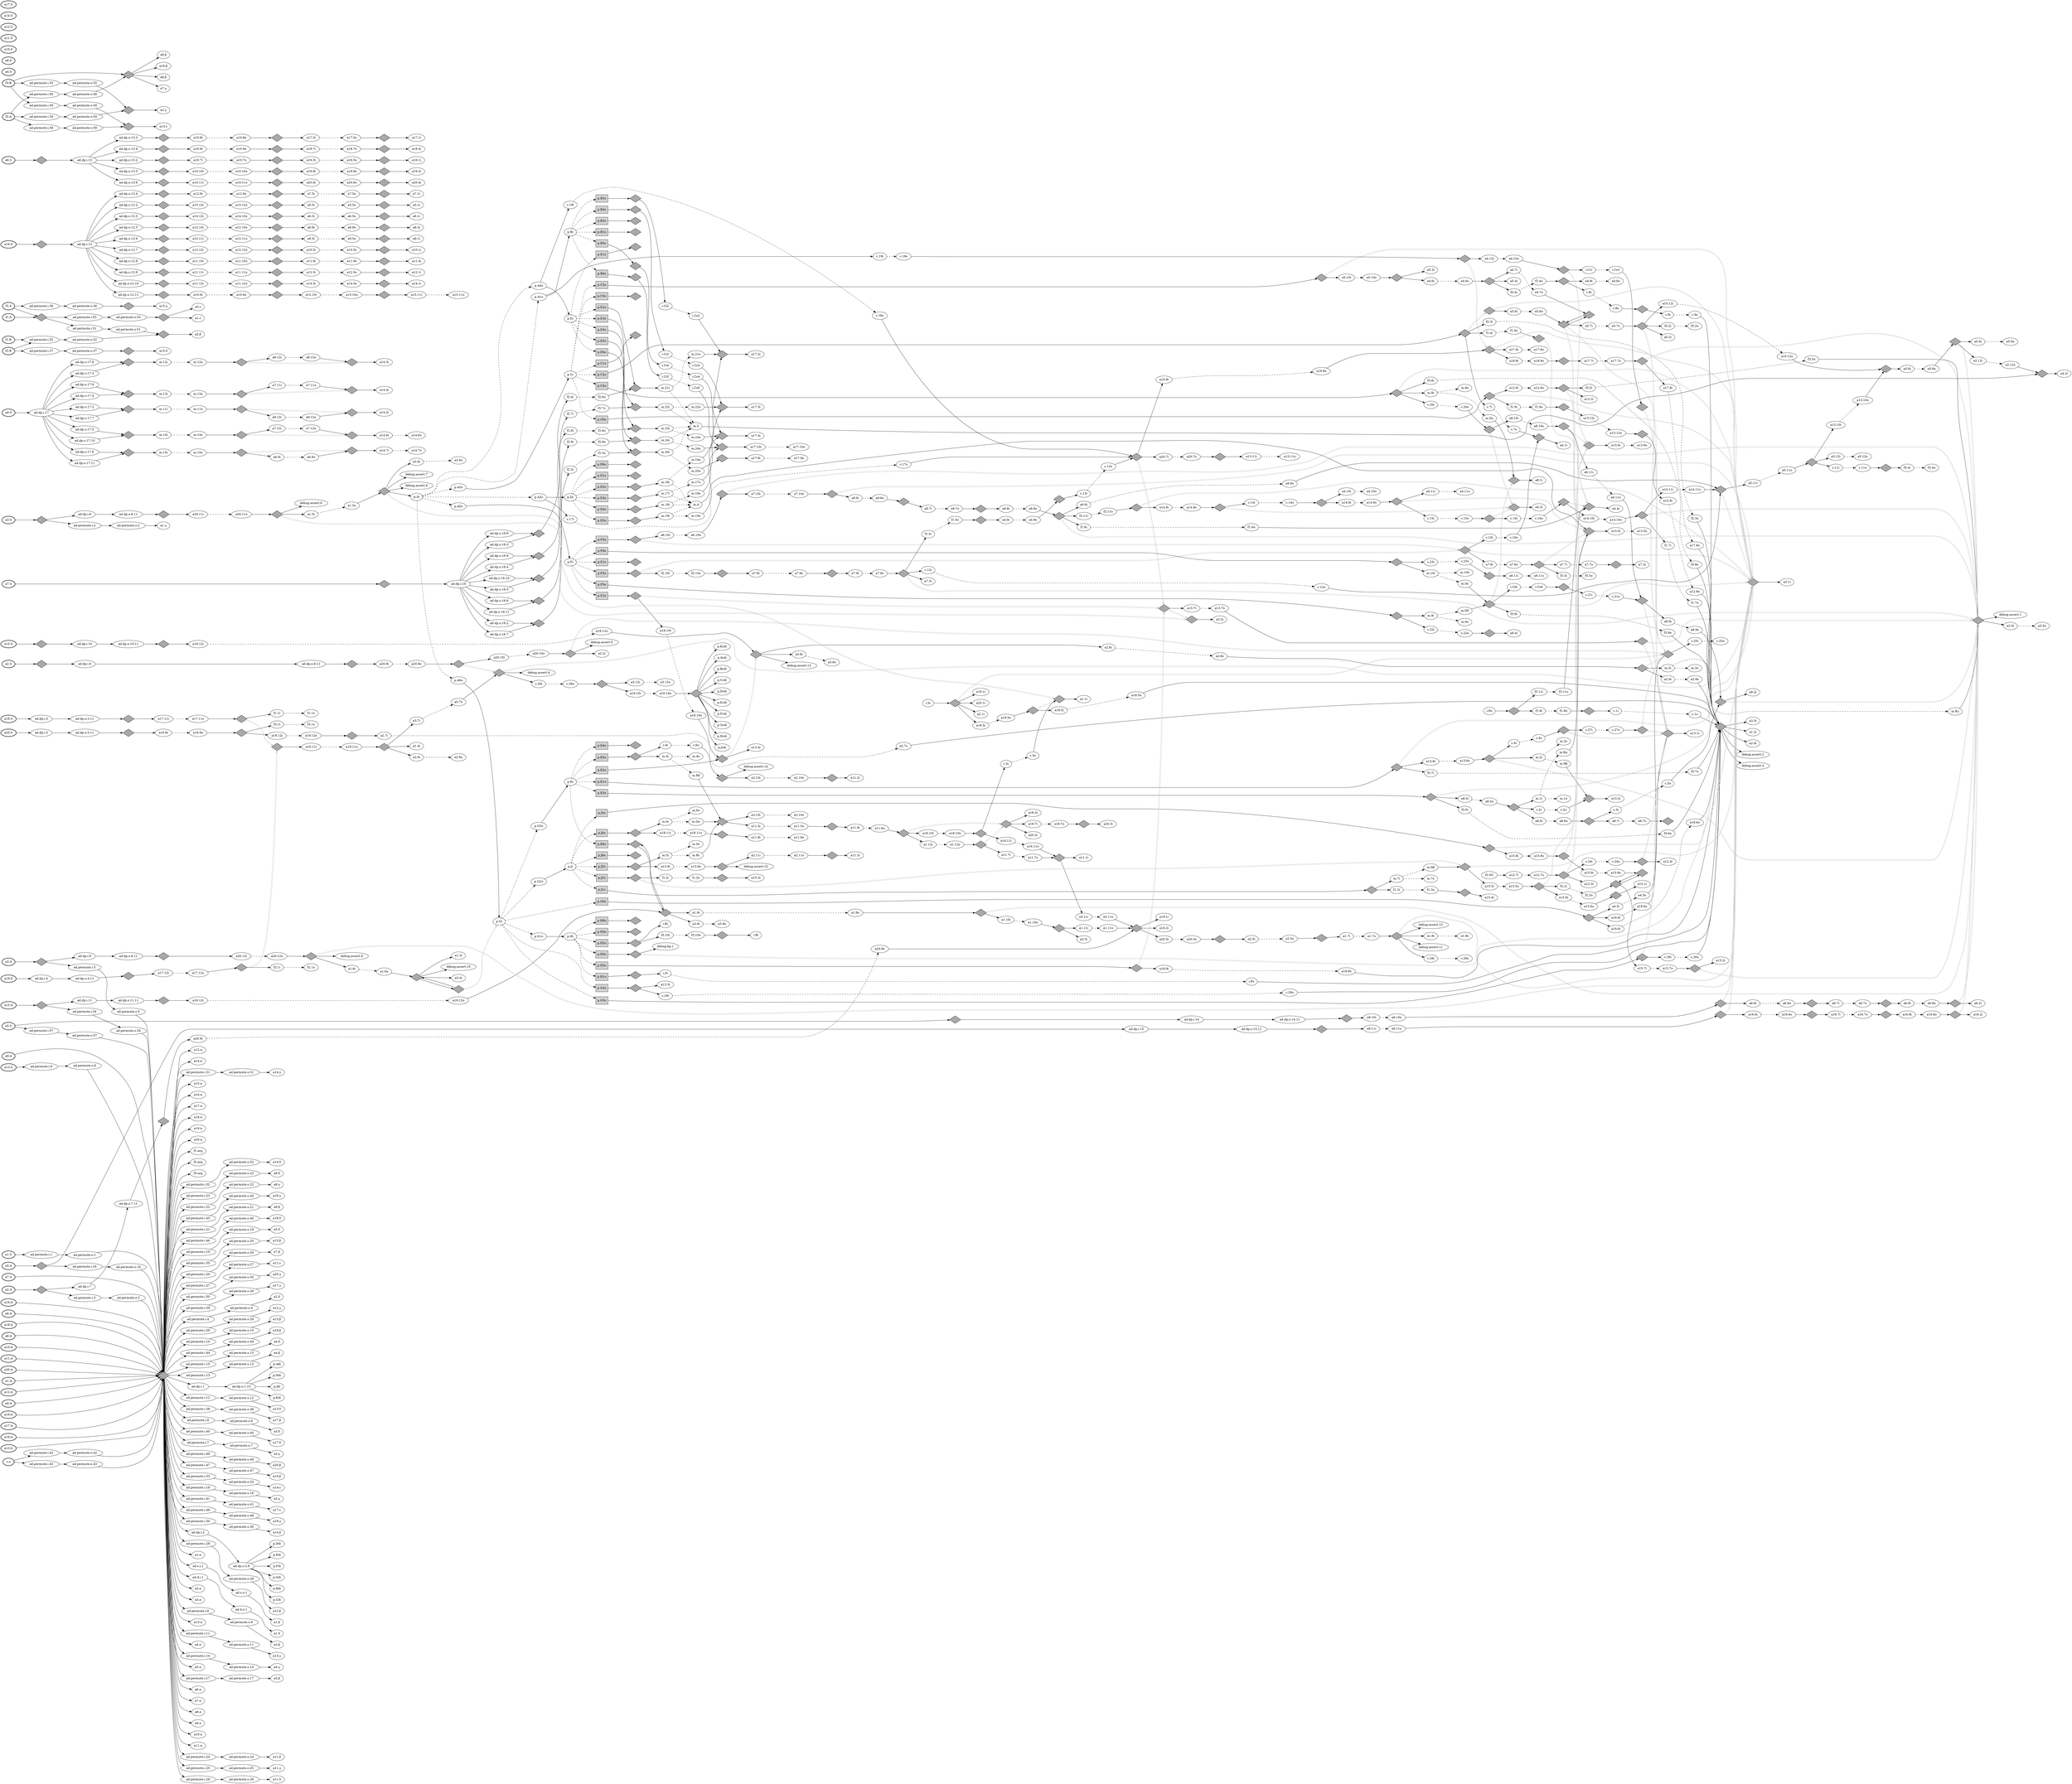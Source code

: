 digraph eniac {
	rankdir="LR";
	"a13.7o" -> "9-9";
	"m.11o" -> "20-9";
	"a12.8o" -> "7-3";
	"a7.12i" -> "a7.12o" [ style=dashed ];
	"f1.4i" -> "f1.4o" [ style=dashed ];
	"a4.A" -> "1";
	"f2.A" -> "ad.permute.i.36";
	"f2.A" -> "20";
	"a3.11o" -> "8-9";
	"a2.10o" -> "11-9";
	"22-9" [ shape=diamond label="" style=filled fillcolor=darkgray ];
	"22-9" -> "1-6" [ color="gray:invis:gray" ];
	"22-9" -> "a4.11i";
	"22-9" -> "c.15i";
	"a19.A" -> "1";
	"3-9" [ shape=diamond label="" style=filled fillcolor=darkgray ];
	"3-9" -> "m.18i";
	"a3.6i" -> "a3.6o" [ style=dashed ];
	"15-4" [ shape=diamond label="" style=filled fillcolor=darkgray ];
	"15-4" -> "a11.12i";
	"f2.6o" -> "4-2";
	"f1.7o" -> "7-3";
	"p.F5o" -> "4-11";
	"a20.S" -> "ad.dp.i.5";
	"20-5" [ shape=diamond label="" style=filled fillcolor=darkgray ];
	"20-5" -> "a4.9i";
	"a14.9o" -> "22-9";
	"m.18o" -> "23-8";
	"a17.12i" -> "a17.12o" [ style=dashed ];
	"1-11" [ shape=diamond label="" style=filled fillcolor=darkgray ];
	"1-11" -> "a4.3i";
	"m.15i" -> "m.15o" [ style=dashed ];
	"ad.permute.o.17" -> "a5.β";
	"ad.permute.i.32" -> "ad.permute.o.32";
	"a3.9i" -> "a3.9o" [ style=dashed ];
	"a11.8i" -> "a11.8o" [ style=dashed ];
	"c.23i" -> "c.23o" [ style=dashed ];
	"a9.6i" -> "a9.6o" [ style=dashed ];
	"c.14i" -> "c.14o" [ style=dashed ];
	"a1.S" -> "ad.permute.i.1";
	"ad.dp.o.7.11" -> "7-8";
	"c.4i" -> "c.4o" [ style=dashed ];
	"m.6i" -> "m.6o" [ style=dashed ];
	"16-9" [ shape=diamond label="" style=filled fillcolor=darkgray ];
	"16-9" -> "a19.8i";
	"a15.12i" -> "a15.12o" [ style=dashed ];
	"f2.3i" -> "f2.3o" [ style=dashed ];
	"a8.12i" -> "a8.12o" [ style=dashed ];
	"4-8" [ shape=diamond label="" style=filled fillcolor=darkgray ];
	"4-8" -> "9-8" [ color="gray:invis:gray" ];
	"4-8" -> "a18.10i";
	"m.4i" -> "m.4o" [ style=dashed ];
	"c.6i" -> "c.6o" [ style=dashed ];
	"a16.8i" -> "a16.8o" [ style=dashed ];
	"c.11i" -> "c.11o" [ style=dashed ];
	"a18.12i" -> "a18.12o" [ style=dashed ];
	"i.Po" -> "7-3";
	"a10.7o" -> "15-11";
	"a17.A" -> "1";
	"p.D3o" -> "3-8";
	"ad.permute.o.45" -> "a18.γ";
	"21-3" [ shape=diamond label="" style=filled fillcolor=darkgray ];
	"21-3" -> "m.13i";
	"a19.7o" -> "11-1";
	"12-10" [ shape=diamond label="" style=filled fillcolor=darkgray ];
	"12-10" -> "12-5";
	"f1.8i" -> "f1.8o" [ style=dashed ];
	"ad.permute.i.23" -> "ad.permute.o.23";
	"a14.10o" -> "23-1";
	"24-7" [ shape=diamond label="" style=filled fillcolor=darkgray ];
	"24-7" -> "1-7" [ color="gray:invis:gray" ];
	"24-7" -> "c.21i";
	"f3.B" -> "ad.permute.i.55";
	"f3.B" -> "13";
	"f3.B" -> "ad.permute.i.59";
	"m.Rε" -> "11-2";
	"f2.2o" -> "12-5";
	"19-8" [ shape=diamond label="" style=filled fillcolor=darkgray ];
	"19-8" -> "f2.5i";
	"14-1" [ shape=diamond label="" style=filled fillcolor=darkgray ];
	"14-1" -> "a8.8i";
	"c.7i" -> "c.7o" [ style=dashed ];
	"ad.permute.o.5" -> "1";
	"a13.8o" -> "10-3";
	"c.16o" -> "22-11";
	"i.Ci4" -> "i.Co4" [ style=dashed ];
	"a12.7o" -> "25-3";
	"ad.permute.o.27" -> "a11.ε";
	"20-10" [ shape=diamond label="" style=filled fillcolor=darkgray ];
	"20-10" -> "a14.2i";
	"c.16i" -> "c.16o" [ style=dashed ];
	"a14.11o" -> "19-5";
	"a9.11o" -> "17-10";
	"a11.5i" -> "a11.5o" [ style=dashed ];
	"15-3" [ shape=diamond label="" style=filled fillcolor=darkgray ];
	"15-3" -> "a12.1i";
	"a9.S" -> "ad.dp.i.17";
	"a17.7o" -> "23-4";
	"ad.permute.i.22" -> "ad.permute.o.22";
	"a4.7i" -> "a4.7o" [ style=dashed ];
	"c.20o" -> "24-4";
	"f1.2i" -> "f1.2o" [ style=dashed ];
	"5-2" [ shape=diamond label="" style=filled fillcolor=darkgray ];
	"5-2" -> "c.29i";
	"5-2" -> "a13.3i";
	"a4.5i" -> "a4.5o" [ style=dashed ];
	"f3.2i" -> "f3.2o" [ style=dashed ];
	"25-5" [ shape=diamond label="" style=filled fillcolor=darkgray ];
	"25-5" -> "a13.12i";
	"a14.12o" -> "13-6";
	"f3.4i" -> "f3.4o" [ style=dashed ];
	"a18.11i" -> "a18.11o" [ style=dashed ];
	"m.Dγ" -> "2-2";
	"4" [ shape=diamond label="" style=filled fillcolor=darkgray ];
	"4" -> "ad.permute.i.3";
	"4" -> "ad.dp.i.7";
	"a2.S" -> "5";
	"ad.permute.i.55" -> "ad.permute.o.55";
	"a3.7o" -> "7-10";
	"10-10" [ shape=diamond label="" style=filled fillcolor=darkgray ];
	"10-10" -> "a2.3i";
	"10-10" -> "a1.11i";
	"ad.dp.i.11" -> "ad.dp.o.11.11";
	"17-5" [ shape=diamond label="" style=filled fillcolor=darkgray ];
	"17-5" -> "2-3" [ color="gray:invis:gray" ];
	"17-5" -> "a5.2i";
	"17-5" -> "f3.2i";
	"17-5" -> "a10.12i";
	"a3.S" -> "2";
	"5-6" [ shape=diamond label="" style=filled fillcolor=darkgray ];
	"5-6" -> "i.Ri";
	"5-6" -> "f3.10i";
	"17-2" [ shape=diamond label="" style=filled fillcolor=darkgray ];
	"17-2" -> "a20.4i";
	"18-8" [ shape=diamond label="" style=filled fillcolor=darkgray ];
	"18-8" -> "a4.6i";
	"18-8" -> "a5.3i";
	"24-4" [ shape=diamond label="" style=filled fillcolor=darkgray ];
	"24-4" -> "1-11" [ color="gray:invis:gray" ];
	"24-4" -> "a8.10i";
	"10" [ shape=diamond label="" style=filled fillcolor=darkgray ];
	"10" -> "ad.permute.i.16";
	"10" -> "ad.dp.i.15";
	"9-3" [ shape=diamond label="" style=filled fillcolor=darkgray ];
	"9-3" -> "a19.11i";
	"f3.A" -> "ad.permute.i.54";
	"f3.A" -> "ad.permute.i.56";
	"f3.A" -> "ad.permute.i.58";
	"18-5" [ shape=diamond label="" style=filled fillcolor=darkgray ];
	"18-5" -> "a6.8i";
	"23-9" [ shape=diamond label="" style=filled fillcolor=darkgray ];
	"23-9" -> "a17.10i";
	"ad.dp.o.6.11" -> "7-7";
	"14-7" [ shape=diamond label="" style=filled fillcolor=darkgray ];
	"14-7" -> "a10.5i";
	"c.1i" -> "c.1o" [ style=dashed ];
	"10-11" [ shape=diamond label="" style=filled fillcolor=darkgray ];
	"10-11" -> "a18.3i";
	"10-11" -> "a19.7i";
	"10-11" -> "a20.2i";
	"ad.dp.o.12.4" -> "13-8";
	"ad.permute.o.23" -> "a8.δ";
	"ad.dp.o.2.9" -> "p.Bdi";
	"ad.dp.o.2.9" -> "p.Cdi";
	"ad.dp.o.2.9" -> "p.Ddi";
	"ad.dp.o.2.9" -> "p.Edi";
	"ad.dp.o.2.9" -> "p.Fdi";
	"ad.dp.o.2.9" -> "p.Gdi";
	"12-6" [ shape=diamond label="" style=filled fillcolor=darkgray ];
	"12-6" -> "1-4" [ color="gray:invis:gray" ];
	"12-6" -> "a15.2i";
	"i.Ci3" -> "i.Co3" [ style=dashed ];
	"c.20i" -> "c.20o" [ style=dashed ];
	"ad.permute.o.47" -> "a19.β";
	"a20.8i" -> "a20.8o" [ style=dashed ];
	"a16.A" -> "1";
	"ad.dp.i.5" -> "ad.dp.o.5.11";
	"a18.6o" -> "1-5";
	"15-8" [ shape=diamond label="" style=filled fillcolor=darkgray ];
	"15-8" -> "a15.10i";
	"ad.dp.o.13.3" -> "16-2";
	"a16.11i" -> "a16.11o" [ style=dashed ];
	"ad.permute.i.34" -> "ad.permute.o.34";
	"p.D1o" -> "3-6";
	"a2.5o" -> "9-4";
	"c.3o" -> "9-10";
	"ad.dp.o.13.4" -> "16-5";
	"a5.7o" -> "17-5";
	"ad.s.o.1" -> "a1.β";
	"p.H1o" -> "5-5";
	"20-1" [ shape=diamond label="" style=filled fillcolor=darkgray ];
	"20-1" -> "f2.9i";
	"a9.12o" -> "20-10";
	"5-9" [ shape=diamond label="" style=filled fillcolor=darkgray ];
	"5-9" -> "debug.bp.1";
	"5-9" -> "7-3" [ color="gray:invis:gray" ];
	"m.16i" -> "m.16o" [ style=dashed ];
	"a20.9i" -> "a20.9o" [ style=dashed ];
	"i.Ci6" -> "i.Co6" [ style=dashed ];
	"a20.8o" -> "7-9";
	"a13.S" -> "ad.permute.i.9";
	"4-10" [ shape=diamond label="" style=filled fillcolor=darkgray ];
	"4-10" -> "19-2" [ color="gray:invis:gray" ];
	"4-10" -> "a6.10i";
	"6-7" [ shape=diamond label="" style=filled fillcolor=darkgray ];
	"6-7" -> "10-6" [ color="gray:invis:gray" ];
	"6-7" -> "a13.4i";
	"10-4" [ shape=diamond label="" style=filled fillcolor=darkgray ];
	"10-4" -> "1-5" [ color="gray:invis:gray" ];
	"10-4" -> "c.27i";
	"a4.7o" -> "18-10";
	"p.D5o" -> "3-10";
	"a18.5i" -> "a18.5o" [ style=dashed ];
	"ad.permute.i.45" -> "ad.permute.o.45";
	"12-2" [ shape=diamond label="" style=filled fillcolor=darkgray ];
	"12-2" -> "a15.5i";
	"12-2" -> "1-2" [ color="gray:invis:gray" ];
	"24-6" [ shape=diamond label="" style=filled fillcolor=darkgray ];
	"24-6" -> "2-2" [ color="gray:invis:gray" ];
	"24-6" -> "1-2" [ color="gray:invis:gray" ];
	"24-6" -> "i.Ci6";
	"24-6" -> "f3.9i";
	"f2.10i" -> "f2.10o" [ style=dashed ];
	"a13.A" -> "1";
	"3-5" [ shape=diamond label="" style=filled fillcolor=darkgray ];
	"3-5" -> "a12.6i";
	"3-5" -> "1-2" [ color="gray:invis:gray" ];
	"3-5" -> "f1.9i";
	"a1.8i" -> "a1.8o" [ style=dashed ];
	"13-5" [ shape=diamond label="" style=filled fillcolor=darkgray ];
	"13-5" -> "a14.12i";
	"ad.dp.o.17.8" -> "20-11";
	"c.15o" -> "22-10";
	"a6.9o" -> "21-11";
	"f3.11i" -> "f3.11o" [ style=dashed ];
	"a7.9o" -> "20-4";
	"24-2" [ shape=diamond label="" style=filled fillcolor=darkgray ];
	"24-2" -> "1-5" [ color="gray:invis:gray" ];
	"ad.permute.i.21" -> "ad.permute.o.21";
	"ad.permute.i.36" -> "ad.permute.o.36";
	"c.27i" -> "c.27o" [ style=dashed ];
	"16-1" [ shape=diamond label="" style=filled fillcolor=darkgray ];
	"16-1" -> "a16.1i";
	"17-4" [ shape=diamond label="" style=filled fillcolor=darkgray ];
	"17-4" -> "1-6" [ color="gray:invis:gray" ];
	"17-4" -> "2-3" [ color="gray:invis:gray" ];
	"17-4" -> "a5.7i";
	"17-4" -> "18-10";
	"a17.10i" -> "a17.10o" [ style=dashed ];
	"ad.permute.o.38" -> "a17.β";
	"f1.A" -> "20";
	"ad.dp.o.17.9" -> "21-3";
	"21-9" [ shape=diamond label="" style=filled fillcolor=darkgray ];
	"21-9" -> "m.15i";
	"ad.permute.i.5" -> "ad.permute.o.5";
	"p.F2o" -> "4-8";
	"a4.10i" -> "a4.10o" [ style=dashed ];
	"a12.11o" -> "14-4";
	"f3.8i" -> "f3.8o" [ style=dashed ];
	"ad.permute.o.42" -> "1";
	"a1.5i" -> "a1.5o" [ style=dashed ];
	"a3.7i" -> "a3.7o" [ style=dashed ];
	"a11.6o" -> "11-4";
	"c.18o" -> "20-7";
	"p.H4o" -> "5-8";
	"a6.8i" -> "a6.8o" [ style=dashed ];
	"m.13o" -> "21-4";
	"a9.7i" -> "a9.7o" [ style=dashed ];
	"a19.12i" -> "a19.12o" [ style=dashed ];
	"ad.permute.o.6" -> "a3.β";
	"ad.permute.i.46" -> "ad.permute.o.46";
	"14-5" [ shape=diamond label="" style=filled fillcolor=darkgray ];
	"14-5" -> "a9.1i";
	"a5.8i" -> "a5.8o" [ style=dashed ];
	"a6.6o" -> "18-4";
	"23-6" [ shape=diamond label="" style=filled fillcolor=darkgray ];
	"23-6" -> "a17.2i";
	"25-6" [ shape=diamond label="" style=filled fillcolor=darkgray ];
	"25-6" -> "a12.8i";
	"ad.dp.i.17" -> "ad.dp.o.17.2";
	"ad.dp.i.17" -> "ad.dp.o.17.3";
	"ad.dp.i.17" -> "ad.dp.o.17.4";
	"ad.dp.i.17" -> "ad.dp.o.17.5";
	"ad.dp.i.17" -> "ad.dp.o.17.6";
	"ad.dp.i.17" -> "ad.dp.o.17.7";
	"ad.dp.i.17" -> "ad.dp.o.17.8";
	"ad.dp.i.17" -> "ad.dp.o.17.9";
	"ad.dp.i.17" -> "ad.dp.o.17.10";
	"ad.dp.i.17" -> "ad.dp.o.17.11";
	"p.F4o" -> "4-10";
	"11-6" [ shape=diamond label="" style=filled fillcolor=darkgray ];
	"11-6" -> "a3.11i";
	"11-6" -> "a11.1i";
	"a9.12i" -> "a9.12o" [ style=dashed ];
	"14-6" [ shape=diamond label="" style=filled fillcolor=darkgray ];
	"14-6" -> "a12.12i";
	"18-9" [ shape=diamond label="" style=filled fillcolor=darkgray ];
	"18-9" -> "a5.4i";
	"18-9" -> "a4.7i";
	"18-9" -> "f2.4i";
	"23-5" [ shape=diamond label="" style=filled fillcolor=darkgray ];
	"23-5" -> "a17.9i";
	"a16.9i" -> "a16.9o" [ style=dashed ];
	"f3.7o" -> "7-3";
	"19-3" [ shape=diamond label="" style=filled fillcolor=darkgray ];
	"19-3" -> "1-6" [ color="gray:invis:gray" ];
	"19-3" -> "a7.7i";
	"19-3" -> "f3.3i";
	"a20.7o" -> "23-10";
	"ad.d.o.1" -> "a1.δ";
	"a5.S" -> "11";
	"a5.S" -> "ad.permute.i.57";
	"c.o" -> "ad.permute.i.42";
	"c.o" -> "ad.permute.i.43";
	"17-11" [ shape=diamond label="" style=filled fillcolor=darkgray ];
	"17-11" -> "a16.7i";
	"i.Ro" -> "24-11";
	"a18.10o" -> "6-7";
	"6-8" [ shape=diamond label="" style=filled fillcolor=darkgray ];
	"6-8" -> "a8.5i";
	"6-8" -> "1-2" [ color="gray:invis:gray" ];
	"6-8" -> "f3.6i";
	"9-2" [ shape=diamond label="" style=filled fillcolor=darkgray ];
	"9-2" -> "f3.1i";
	"9-2" -> "a19.12i";
	"m.1i" -> "m.1o" [ style=dashed ];
	"a17.8o" -> "7-3";
	"17" [ shape=diamond label="" style=filled fillcolor=darkgray ];
	"17" -> "a15.γ";
	"4-9" [ shape=diamond label="" style=filled fillcolor=darkgray ];
	"4-9" -> "19-2" [ color="gray:invis:gray" ];
	"4-9" -> "f2.10i";
	"7-5" [ shape=diamond label="" style=filled fillcolor=darkgray ];
	"7-5" -> "a17.12i";
	"15-2" [ shape=diamond label="" style=filled fillcolor=darkgray ];
	"15-2" -> "a12.5i";
	"f3.9i" -> "f3.9o" [ style=dashed ];
	"13-11" [ shape=diamond label="" style=filled fillcolor=darkgray ];
	"13-11" -> "a12.10i";
	"ad.permute.i.42" -> "ad.permute.o.42";
	"m.3i" -> "m.3o" [ style=dashed ];
	"m.17o" -> "23-7";
	"23-11" [ shape=diamond label="" style=filled fillcolor=darkgray ];
	"23-11" -> "a4.12i";
	"23-11" -> "23-2" [ color="gray:invis:gray" ];
	"ad.permute.i.19" -> "ad.permute.o.19";
	"p.A5o" -> "p.Fi";
	"11-3" [ shape=diamond label="" style=filled fillcolor=darkgray ];
	"11-3" -> "a11.6i";
	"f2.6i" -> "f2.6o" [ style=dashed ];
	"a7.11i" -> "a7.11o" [ style=dashed ];
	"f1.8o" -> "25-1";
	"4-2" [ shape=diamond label="" style=filled fillcolor=darkgray ];
	"4-2" -> "m.21i";
	"i.Co6" -> "24-7";
	"18-1" [ shape=diamond label="" style=filled fillcolor=darkgray ];
	"18-1" -> "a16.8i";
	"ad.dp.o.17.11" -> "21-9";
	"p.D2o" -> "3-7";
	"ad.dp.o.4.11" -> "7-5";
	"ad.permute.o.54" -> "7";
	"12-11" [ shape=diamond label="" style=filled fillcolor=darkgray ];
	"12-11" -> "a15.3i";
	"a11.9o" -> "14-11";
	"a5.6o" -> "17-4";
	"6-1" [ shape=diamond label="" style=filled fillcolor=darkgray ];
	"6-1" -> "12-2" [ color="gray:invis:gray" ];
	"6-1" -> "f1.2i";
	"a1.5o" -> "8-6";
	"11-5" [ shape=diamond label="" style=filled fillcolor=darkgray ];
	"11-5" -> "a11.7i";
	"11-5" -> "10-11" [ color="gray:invis:gray" ];
	"ad.dp.o.11.11" -> "12-8";
	"a12.5o" -> "15-3";
	"a18.11o" -> "12-1";
	"f2.10o" -> "20-2";
	"14-9" [ shape=diamond label="" style=filled fillcolor=darkgray ];
	"14-9" -> "a11.10i";
	"18-6" [ shape=diamond label="" style=filled fillcolor=darkgray ];
	"18-6" -> "a6.2i";
	"18-6" -> "1-4" [ color="gray:invis:gray" ];
	"m.23i" -> "m.23o" [ style=dashed ];
	"f3.11o" -> "2-1";
	"f1.9o" -> "25-5";
	"16-10" [ shape=diamond label="" style=filled fillcolor=darkgray ];
	"16-10" -> "a19.2i";
	"a9.A" -> "1";
	"p.E1o" -> "4-1";
	"p.Hi" -> "p.H1o" [ style=dashed ];
	"p.Hi" -> "p.H2o" [ style=dashed ];
	"p.Hi" -> "p.H3o" [ style=dashed ];
	"p.Hi" -> "p.H4o" [ style=dashed ];
	"p.Hi" -> "p.H5o" [ style=dashed ];
	"p.Hi" -> "p.H6o" [ style=dashed ];
	"a3.11i" -> "a3.11o" [ style=dashed ];
	"a2.10i" -> "a2.10o" [ style=dashed ];
	"a14.6i" -> "a14.6o" [ style=dashed ];
	"f1.9i" -> "f1.9o" [ style=dashed ];
	"ad.permute.o.9" -> "1";
	"p.B2o" -> "2-6";
	"p.J6o" -> "6-5";
	"a20.5i" -> "a20.5o" [ style=dashed ];
	"3-10" [ shape=diamond label="" style=filled fillcolor=darkgray ];
	"3-10" -> "m.19i";
	"16-4" [ shape=diamond label="" style=filled fillcolor=darkgray ];
	"16-4" -> "a17.1i";
	"17-1" [ shape=diamond label="" style=filled fillcolor=darkgray ];
	"17-1" -> "a20.6i";
	"a2.12o" -> "1-10";
	"m.13i" -> "m.13o" [ style=dashed ];
	"a17.9i" -> "a17.9o" [ style=dashed ];
	"a14.7i" -> "a14.7o" [ style=dashed ];
	"a7.10o" -> "22-2";
	"p.G6o" -> "5-4";
	"p.Ki" -> "p.K1o" [ style=dashed ];
	"p.Ki" -> "p.K2o" [ style=dashed ];
	"p.Ki" -> "p.K3o" [ style=dashed ];
	"p.Ki" -> "p.K4o" [ style=dashed ];
	"p.Ki" -> "p.K5o" [ style=dashed ];
	"p.Ki" -> "p.K6o" [ style=dashed ];
	"a16.5i" -> "a16.5o" [ style=dashed ];
	"21-2" [ shape=diamond label="" style=filled fillcolor=darkgray ];
	"21-2" -> "a14.3i";
	"p.F6o" -> "5-1";
	"a17.11o" -> "8-11";
	"f2.5o" -> "4-6";
	"ad.dp.i.4" -> "ad.dp.o.4.11";
	"21-4" [ shape=diamond label="" style=filled fillcolor=darkgray ];
	"21-4" -> "21-5" [ color="gray:invis:gray" ];
	"21-4" -> "a7.11i";
	"a9.9i" -> "a9.9o" [ style=dashed ];
	"a9.11i" -> "a9.11o" [ style=dashed ];
	"ad.permute.o.43" -> "1";
	"ad.dp.i.15" -> "ad.dp.o.15.11";
	"18-3" [ shape=diamond label="" style=filled fillcolor=darkgray ];
	"18-3" -> "a6.6i";
	"18-3" -> "1-2" [ color="gray:invis:gray" ];
	"20-9" [ shape=diamond label="" style=filled fillcolor=darkgray ];
	"20-9" -> "20-10" [ color="gray:invis:gray" ];
	"20-9" -> "a9.12i";
	"1-10" [ shape=diamond label="" style=filled fillcolor=darkgray ];
	"1-10" -> "a4.2i";
	"ad.permute.o.21" -> "a8.β";
	"ad.permute.o.36" -> "17";
	"p.K1o" -> "6-6";
	"16-11" [ shape=diamond label="" style=filled fillcolor=darkgray ];
	"16-11" -> "a10.11i";
	"c.22i" -> "c.22o" [ style=dashed ];
	"a11.10i" -> "a11.10o" [ style=dashed ];
	"ad.dp.o.17.5" -> "21-6";
	"7" [ shape=diamond label="" style=filled fillcolor=darkgray ];
	"7" -> "a2.γ";
	"ad.permute.o.16" -> "1";
	"4-11" [ shape=diamond label="" style=filled fillcolor=darkgray ];
	"4-11" -> "m.9i";
	"4-11" -> "c.22i";
	"a1.10o" -> "10-10";
	"p.K2o" -> "6-7";
	"8-1" [ shape=diamond label="" style=filled fillcolor=darkgray ];
	"8-1" -> "debug.assert.5";
	"8-1" -> "a2.2i";
	"8-1" -> "2-3" [ color="gray:invis:gray" ];
	"8-10" [ shape=diamond label="" style=filled fillcolor=darkgray ];
	"8-10" -> "a2.5i";
	"ad.permute.i.56" -> "ad.permute.o.56";
	"c.21i" -> "c.21o" [ style=dashed ];
	"a9.10i" -> "a9.10o" [ style=dashed ];
	"ad.permute.i.1" -> "ad.permute.o.1";
	"ad.permute.i.35" -> "ad.permute.o.35";
	"ad.dp.o.16.5" -> "19-11";
	"a9.8o" -> "22-5";
	"22-5" [ shape=diamond label="" style=filled fillcolor=darkgray ];
	"22-5" -> "1-4" [ color="gray:invis:gray" ];
	"22-5" -> "a9.9i";
	"22-5" -> "f1.6i";
	"22-5" -> "f2.11i";
	"3-4" [ shape=diamond label="" style=filled fillcolor=darkgray ];
	"a7.A" -> "1";
	"ad.permute.o.22" -> "a8.γ";
	"ad.dp.i.10" -> "ad.dp.o.10.11";
	"a14.8o" -> "22-7";
	"f3.5i" -> "f3.5o" [ style=dashed ];
	"f1.7i" -> "f1.7o" [ style=dashed ];
	"p.H5o" -> "5-9";
	"14-8" [ shape=diamond label="" style=filled fillcolor=darkgray ];
	"14-8" -> "a10.1i";
	"c.22o" -> "24-8";
	"3-2" [ shape=diamond label="" style=filled fillcolor=darkgray ];
	"3-2" -> "a5.10i";
	"3-2" -> "1-2" [ color="gray:invis:gray" ];
	"a14.8i" -> "a14.8o" [ style=dashed ];
	"f2.3o" -> "7-3";
	"3" [ shape=diamond label="" style=filled fillcolor=darkgray ];
	"3" -> "a1.ε";
	"3" -> "a3.ε";
	"a6.6i" -> "a6.6o" [ style=dashed ];
	"i.Ci2" -> "i.Co2" [ style=dashed ];
	"a6.S" -> "12";
	"ad.permute.o.41" -> "a17.ε";
	"m.2i" -> "m.2o" [ style=dashed ];
	"11-9" [ shape=diamond label="" style=filled fillcolor=darkgray ];
	"11-9" -> "a11.2i";
	"ad.dp.o.17.7" -> "20-8";
	"a18.9i" -> "a18.9o" [ style=dashed ];
	"i.Co1" -> "24-2";
	"a11.12o" -> "15-5";
	"f1.6i" -> "f1.6o" [ style=dashed ];
	"4-4" [ shape=diamond label="" style=filled fillcolor=darkgray ];
	"4-4" -> "m.23i";
	"12-9" [ shape=diamond label="" style=filled fillcolor=darkgray ];
	"12-9" -> "1-6" [ color="gray:invis:gray" ];
	"12-9" -> "a15.9i";
	"a5.7i" -> "a5.7o" [ style=dashed ];
	"m.11i" -> "m.11o" [ style=dashed ];
	"ad.permute.i.51" -> "ad.permute.o.51";
	"ad.dp.o.15.11" -> "17-9";
	"f2.B" -> "ad.permute.i.37";
	"f2.B" -> "ad.permute.i.52";
	"a8.7o" -> "10-2";
	"a7.8o" -> "20-3";
	"c.13o" -> "20-7";
	"1-3" [ shape=diamond label="" style=filled fillcolor=darkgray ];
	"1-3" -> "a3.2i";
	"5-10" [ shape=diamond label="" style=filled fillcolor=darkgray ];
	"f3.1i" -> "f3.1o" [ style=dashed ];
	"a15.11i" -> "a15.11o" [ style=dashed ];
	"21-11" [ shape=diamond label="" style=filled fillcolor=darkgray ];
	"21-11" -> "a14.7i";
	"a8.9o" -> "9-10";
	"ad.permute.i.20" -> "ad.permute.o.20";
	"a14.A" -> "1";
	"2-3" [ shape=diamond label="" style=filled fillcolor=darkgray ];
	"2-3" -> "c.25i";
	"c.28i" -> "c.28o" [ style=dashed ];
	"ad.dp.i.13" -> "ad.dp.o.13.2";
	"ad.dp.i.13" -> "ad.dp.o.13.3";
	"ad.dp.i.13" -> "ad.dp.o.13.4";
	"ad.dp.i.13" -> "ad.dp.o.13.5";
	"ad.dp.i.13" -> "ad.dp.o.13.6";
	"c.9o" -> "7-3";
	"a20.9o" -> "8-9";
	"a2.9i" -> "a2.9o" [ style=dashed ];
	"a9.10o" -> "18-3";
	"16-7" [ shape=diamond label="" style=filled fillcolor=darkgray ];
	"16-7" -> "a18.4i";
	"p.G1o" -> "p.Hi";
	"ad.dp.i.12" -> "ad.dp.o.12.2";
	"ad.dp.i.12" -> "ad.dp.o.12.3";
	"ad.dp.i.12" -> "ad.dp.o.12.4";
	"ad.dp.i.12" -> "ad.dp.o.12.5";
	"ad.dp.i.12" -> "ad.dp.o.12.6";
	"ad.dp.i.12" -> "ad.dp.o.12.7";
	"ad.dp.i.12" -> "ad.dp.o.12.8";
	"ad.dp.i.12" -> "ad.dp.o.12.9";
	"ad.dp.i.12" -> "ad.dp.o.12.10";
	"ad.dp.i.12" -> "ad.dp.o.12.11";
	"a12.5i" -> "a12.5o" [ style=dashed ];
	"6-4" [ shape=diamond label="" style=filled fillcolor=darkgray ];
	"6-4" -> "m.5i";
	"6-4" -> "a13.9i";
	"17-3" [ shape=diamond label="" style=filled fillcolor=darkgray ];
	"17-3" -> "a5.6i";
	"17-3" -> "1-2" [ color="gray:invis:gray" ];
	"m.17i" -> "m.17o" [ style=dashed ];
	"1-5" [ shape=diamond label="" style=filled fillcolor=darkgray ];
	"1-5" -> "a13.1i";
	"ad.permute.o.14" -> "a4.γ";
	"2-6" [ shape=diamond label="" style=filled fillcolor=darkgray ];
	"12-8" [ shape=diamond label="" style=filled fillcolor=darkgray ];
	"12-8" -> "a16.12i";
	"19-10" [ shape=diamond label="" style=filled fillcolor=darkgray ];
	"19-10" -> "f2.7i";
	"c.8i" -> "c.8o" [ style=dashed ];
	"21-5" [ shape=diamond label="" style=filled fillcolor=darkgray ];
	"21-5" -> "a14.4i";
	"ad.permute.i.2" -> "ad.permute.o.2";
	"ad.permute.i.27" -> "ad.permute.o.27";
	"ad.dp.o.1.10" -> "p.Adi";
	"ad.dp.o.1.10" -> "p.Hdi";
	"ad.dp.o.1.10" -> "p.Jdi";
	"ad.dp.o.1.10" -> "p.Kdi";
	"p.H2o" -> "5-6";
	"8-6" [ shape=diamond label="" style=filled fillcolor=darkgray ];
	"8-6" -> "debug.assert.7";
	"8-6" -> "debug.assert.8";
	"8-6" -> "a3.6i";
	"8-6" -> "1-1" [ color="gray:invis:gray" ];
	"8-6" -> "p.Ai";
	"16-8" [ shape=diamond label="" style=filled fillcolor=darkgray ];
	"16-8" -> "a10.10i";
	"a8.11i" -> "a8.11o" [ style=dashed ];
	"a11.12i" -> "a11.12o" [ style=dashed ];
	"f3.6o" -> "7-3";
	"5" [ shape=diamond label="" style=filled fillcolor=darkgray ];
	"5" -> "ad.dp.i.6";
	"p.Bi" -> "p.B1o" [ style=dashed ];
	"p.Bi" -> "p.B2o" [ style=dashed ];
	"p.Bi" -> "p.B3o" [ style=dashed ];
	"p.Bi" -> "p.B4o" [ style=dashed ];
	"p.Bi" -> "p.B5o" [ style=dashed ];
	"p.Bi" -> "p.B6o" [ style=dashed ];
	"2-10" [ shape=diamond label="" style=filled fillcolor=darkgray ];
	"2-10" -> "i.Ci5";
	"ad.dp.o.9.11" -> "8-3";
	"10-9" [ shape=diamond label="" style=filled fillcolor=darkgray ];
	"10-9" -> "1-4" [ color="gray:invis:gray" ];
	"10-9" -> "a1.10i";
	"a19.7i" -> "a19.7o" [ style=dashed ];
	"15-1" [ shape=diamond label="" style=filled fillcolor=darkgray ];
	"15-1" -> "a11.11i";
	"ad.dp.o.16.11" -> "20-1";
	"5-4" [ shape=diamond label="" style=filled fillcolor=darkgray ];
	"5-4" -> "a4.5i";
	"5-4" -> "a18.6i";
	"5-4" -> "a19.6i";
	"ad.permute.i.50" -> "ad.permute.o.50";
	"ad.dp.i.6" -> "ad.dp.o.6.11";
	"a18.9o" -> "7-3";
	"ad.permute.i.39" -> "ad.permute.o.39";
	"c.30i" -> "c.30o" [ style=dashed ];
	"ad.dp.o.12.9" -> "15-1";
	"f3.5o" -> "1-4";
	"a7.S" -> "14";
	"5-3" [ shape=diamond label="" style=filled fillcolor=darkgray ];
	"5-3" -> "c.30i";
	"5-3" -> "1-5" [ color="gray:invis:gray" ];
	"13-2" [ shape=diamond label="" style=filled fillcolor=darkgray ];
	"13-2" -> "a15.12i";
	"20-7" [ shape=diamond label="" style=filled fillcolor=darkgray ];
	"20-7" -> "9-8" [ color="gray:invis:gray" ];
	"20-7" -> "a19.9i";
	"20-7" -> "a20.7i";
	"a12.9o" -> "13-9";
	"ad.permute.o.34" -> "1";
	"5-1" [ shape=diamond label="" style=filled fillcolor=darkgray ];
	"5-1" -> "m.10i";
	"5-1" -> "c.23i";
	"c.30o" -> "7-3";
	"a4.5o" -> "2-3";
	"a15.8i" -> "a15.8o" [ style=dashed ];
	"m.Dδ" -> "24-6";
	"ad.permute.o.56" -> "13";
	"a15.10i" -> "a15.10o" [ style=dashed ];
	"20-8" [ shape=diamond label="" style=filled fillcolor=darkgray ];
	"20-8" -> "m.11i";
	"m.23o" -> "23-8";
	"ad.dp.o.16.3" -> "19-9";
	"c.24i" -> "c.24o" [ style=dashed ];
	"ad.permute.i.4" -> "ad.permute.o.4";
	"ad.permute.i.29" -> "ad.permute.o.29";
	"p.K6o" -> "6-11";
	"14-4" [ shape=diamond label="" style=filled fillcolor=darkgray ];
	"14-4" -> "a9.5i";
	"a18.7i" -> "a18.7o" [ style=dashed ];
	"24-10" [ shape=diamond label="" style=filled fillcolor=darkgray ];
	"24-10" -> "i.Rl";
	"f2.7o" -> "4-3";
	"p.B3o" -> "2-7";
	"p.C6o" -> "3-5";
	"a19.5o" -> "7-2";
	"a1.12i" -> "a1.12o" [ style=dashed ];
	"13-9" [ shape=diamond label="" style=filled fillcolor=darkgray ];
	"13-9" -> "a7.5i";
	"f2.8i" -> "f2.8o" [ style=dashed ];
	"f1.6o" -> "2-1";
	"ad.permute.o.4" -> "a2.δ";
	"ad.permute.i.10" -> "ad.permute.o.10";
	"p.C4o" -> "3-3";
	"4-1" [ shape=diamond label="" style=filled fillcolor=darkgray ];
	"19-9" [ shape=diamond label="" style=filled fillcolor=darkgray ];
	"19-9" -> "f2.6i";
	"f1.4o" -> "18-7";
	"ad.permute.i.44" -> "ad.permute.o.44";
	"a15.6o" -> "12-4";
	"p.A2o" -> "p.Ci";
	"6-11" [ shape=diamond label="" style=filled fillcolor=darkgray ];
	"6-11" -> "10-8";
	"c.2o" -> "1-8";
	"a15.9i" -> "a15.9o" [ style=dashed ];
	"3-6" [ shape=diamond label="" style=filled fillcolor=darkgray ];
	"p.E3o" -> "4-3";
	"ad.dp.o.12.10" -> "15-4";
	"a16.12i" -> "a16.12o" [ style=dashed ];
	"a19.11o" -> "9-6";
	"ad.permute.i.15" -> "ad.permute.o.15";
	"7-4" [ shape=diamond label="" style=filled fillcolor=darkgray ];
	"7-4" -> "a17.11i";
	"13-1" [ shape=diamond label="" style=filled fillcolor=darkgray ];
	"13-1" -> "a15.4i";
	"a6.5o" -> "13-7";
	"c.19o" -> "23-11";
	"ad.permute.i.13" -> "ad.permute.o.13";
	"4-5" [ shape=diamond label="" style=filled fillcolor=darkgray ];
	"4-5" -> "m.24i";
	"6-6" [ shape=diamond label="" style=filled fillcolor=darkgray ];
	"6-6" -> "a13.8i";
	"6-6" -> "1-2" [ color="gray:invis:gray" ];
	"6-6" -> "f3.7i";
	"7-9" [ shape=diamond label="" style=filled fillcolor=darkgray ];
	"7-9" -> "7-10" [ color="gray:invis:gray" ];
	"7-9" -> "a20.10i";
	"17-6" [ shape=diamond label="" style=filled fillcolor=darkgray ];
	"17-6" -> "a5.8i";
	"c.8o" -> "19-1";
	"a18.7o" -> "16-7";
	"18-7" [ shape=diamond label="" style=filled fillcolor=darkgray ];
	"18-7" -> "2-1" [ color="gray:invis:gray" ];
	"ad.dp.i.1" -> "ad.dp.o.1.10";
	"ad.permute.o.46" -> "a18.δ";
	"c.29i" -> "c.29o" [ style=dashed ];
	"a8.8o" -> "14-2";
	"a7.7o" -> "19-4";
	"19-4" [ shape=diamond label="" style=filled fillcolor=darkgray ];
	"19-4" -> "a7.2i";
	"a10.11o" -> "17-1";
	"p.F1o" -> "4-7";
	"4-7" [ shape=diamond label="" style=filled fillcolor=darkgray ];
	"9-10" [ shape=diamond label="" style=filled fillcolor=darkgray ];
	"9-10" -> "1-4" [ color="gray:invis:gray" ];
	"9-10" -> "a8.2i";
	"11-2" [ shape=diamond label="" style=filled fillcolor=darkgray ];
	"11-2" -> "a11.5i";
	"11-2" -> "a3.10i";
	"a7.6i" -> "a7.6o" [ style=dashed ];
	"a11.6i" -> "a11.6o" [ style=dashed ];
	"a10.9i" -> "a10.9o" [ style=dashed ];
	"a6.10o" -> "22-1";
	"2-1" [ shape=diamond label="" style=filled fillcolor=darkgray ];
	"2-1" -> "a4.4i";
	"p.A1o" -> "p.Bi";
	"p.A1o" -> "c.19i";
	"m.24i" -> "m.24o" [ style=dashed ];
	"m.Rγ" -> "1-4";
	"21-7" [ shape=diamond label="" style=filled fillcolor=darkgray ];
	"21-7" -> "21-8" [ color="gray:invis:gray" ];
	"21-7" -> "a7.12i";
	"ad.permute.i.59" -> "ad.permute.o.59";
	"a19.8o" -> "16-10";
	"a5.12i" -> "a5.12o" [ style=dashed ];
	"8-8" [ shape=diamond label="" style=filled fillcolor=darkgray ];
	"8-8" -> "debug.assert.10";
	"8-8" -> "a3.4i";
	"8-8" -> "a1.3i";
	"8-8" -> "2-4";
	"a4.12o" -> "24-1";
	"a20.12o" -> "8-7";
	"ad.dp.o.16.10" -> "19-11";
	"ad.permute.i.9" -> "ad.permute.o.9";
	"8-11" [ shape=diamond label="" style=filled fillcolor=darkgray ];
	"8-11" -> "f1.1i";
	"8-11" -> "9-3" [ color="gray:invis:gray" ];
	"a8.5o" -> "9-11";
	"ad.dp.o.12.2" -> "13-2";
	"m.Dε" -> "24-6";
	"ad.dp.o.13.2" -> "15-10";
	"ad.dp.o.14.11" -> "17-8";
	"a12.10i" -> "a12.10o" [ style=dashed ];
	"a10.9o" -> "16-6";
	"a6.10i" -> "a6.10o" [ style=dashed ];
	"p.B6o" -> "2-10";
	"p.C3o" -> "3-2";
	"p.J2o" -> "6-1";
	"a6.7i" -> "a6.7o" [ style=dashed ];
	"a9.8i" -> "a9.8o" [ style=dashed ];
	"f1.3o" -> "13-1";
	"a7.12o" -> "21-8";
	"p.F3o" -> "4-9";
	"a13.7i" -> "a13.7o" [ style=dashed ];
	"a6.5i" -> "a6.5o" [ style=dashed ];
	"a12.8i" -> "a12.8o" [ style=dashed ];
	"1-8" [ shape=diamond label="" style=filled fillcolor=darkgray ];
	"1-8" -> "a13.2i";
	"a18.5o" -> "7-3";
	"17-7" [ shape=diamond label="" style=filled fillcolor=darkgray ];
	"17-7" -> "a5.9i";
	"17-7" -> "1-4" [ color="gray:invis:gray" ];
	"17-7" -> "a2.12i";
	"3-8" [ shape=diamond label="" style=filled fillcolor=darkgray ];
	"3-8" -> "m.17i";
	"a19.11i" -> "a19.11o" [ style=dashed ];
	"12" [ shape=diamond label="" style=filled fillcolor=darkgray ];
	"12" -> "ad.dp.i.13";
	"8-9" [ shape=diamond label="" style=filled fillcolor=darkgray ];
	"8-9" -> "a18.2i";
	"8-9" -> "a19.1i";
	"8-9" -> "a20.5i";
	"15-7" [ shape=diamond label="" style=filled fillcolor=darkgray ];
	"15-7" -> "a10.6i";
	"17-10" [ shape=diamond label="" style=filled fillcolor=darkgray ];
	"17-10" -> "a16.6i";
	"17-10" -> "1-2" [ color="gray:invis:gray" ];
	"6-10" [ shape=diamond label="" style=filled fillcolor=darkgray ];
	"6-10" -> "m.4i";
	"6-10" -> "c.6i";
	"a19.5i" -> "a19.5o" [ style=dashed ];
	"c.27o" -> "10-5";
	"a1.12o" -> "11-5";
	"a20.12i" -> "a20.12o" [ style=dashed ];
	"a17.12o" -> "9-1";
	"ad.dp.o.3.11" -> "7-4";
	"ad.permute.o.50" -> "a20.γ";
	"20" [ shape=diamond label="" style=filled fillcolor=darkgray ];
	"20" -> "ad.permute.i.51";
	"20" -> "ad.permute.i.53";
	"25-4" [ shape=diamond label="" style=filled fillcolor=darkgray ];
	"25-4" -> "a12.4i";
	"25-4" -> "1-5" [ color="gray:invis:gray" ];
	"a10.7i" -> "a10.7o" [ style=dashed ];
	"ad.permute.o.18" -> "a5.γ";
	"a2.7i" -> "a2.7o" [ style=dashed ];
	"m.Rβ" -> "1-8";
	"a2.8o" -> "10-7";
	"a20.11i" -> "a20.11o" [ style=dashed ];
	"a13.9i" -> "a13.9o" [ style=dashed ];
	"a5.11o" -> "19-6";
	"22-1" [ shape=diamond label="" style=filled fillcolor=darkgray ];
	"22-1" -> "1-4" [ color="gray:invis:gray" ];
	"22-1" -> "a7.10i";
	"a11.10o" -> "14-10";
	"a5.A" -> "10";
	"a14.12i" -> "a14.12o" [ style=dashed ];
	"a11.7i" -> "a11.7o" [ style=dashed ];
	"a17.5o" -> "16-4";
	"20-4" [ shape=diamond label="" style=filled fillcolor=darkgray ];
	"20-4" -> "1-4" [ color="gray:invis:gray" ];
	"20-4" -> "a7.3i";
	"20-4" -> "c.12i";
	"20-4" -> "f1.5i";
	"ad.dp.o.17.10" -> "21-6";
	"c.15i" -> "c.15o" [ style=dashed ];
	"a15.7o" -> "12-6";
	"a19.10o" -> "8-4";
	"f3.10i" -> "f3.10o" [ style=dashed ];
	"a6.A" -> "1";
	"ad.dp.o.17.4" -> "21-3";
	"f2.11i" -> "f2.11o" [ style=dashed ];
	"ad.dp.o.12.8" -> "14-9";
	"19-6" [ shape=diamond label="" style=filled fillcolor=darkgray ];
	"19-6" -> "a13.10i";
	"19-6" -> "a5.12i";
	"19-6" -> "c.11i";
	"a16.9o" -> "9-2";
	"a12.12i" -> "a12.12o" [ style=dashed ];
	"19" [ shape=diamond label="" style=filled fillcolor=darkgray ];
	"19" -> "ad.dp.i.12";
	"2-8" [ shape=diamond label="" style=filled fillcolor=darkgray ];
	"2-8" -> "i.Ci3";
	"p.H6o" -> "5-10";
	"a7.9i" -> "a7.9o" [ style=dashed ];
	"c.17i" -> "c.17o" [ style=dashed ];
	"11-8" [ shape=diamond label="" style=filled fillcolor=darkgray ];
	"11-8" -> "debug.assert.14";
	"11-8" -> "a2.10i";
	"24-9" [ shape=diamond label="" style=filled fillcolor=darkgray ];
	"24-9" -> "a8.11i";
	"a2.A" -> "4";
	"ad.permute.i.12" -> "ad.permute.o.12";
	"ad.permute.o.37" -> "18";
	"c.7o" -> "1-9";
	"a9.7o" -> "22-4";
	"ad.permute.o.2" -> "a1.γ";
	"ad.permute.i.38" -> "ad.permute.o.38";
	"5-5" [ shape=diamond label="" style=filled fillcolor=darkgray ];
	"5-5" -> "i.Pi";
	"a3.10i" -> "a3.10o" [ style=dashed ];
	"a2.11i" -> "a2.11o" [ style=dashed ];
	"ad.dp.o.17.3" -> "20-11";
	"24-3" [ shape=diamond label="" style=filled fillcolor=darkgray ];
	"24-3" -> "a8.9i";
	"24-3" -> "1-5" [ color="gray:invis:gray" ];
	"a16.10o" -> "11-7";
	"15" [ shape=diamond label="" style=filled fillcolor=darkgray ];
	"15" -> "ad.permute.i.34";
	"15" -> "ad.dp.i.11";
	"12-1" [ shape=diamond label="" style=filled fillcolor=darkgray ];
	"12-1" -> "a11.8i";
	"m.15o" -> "21-10";
	"a10.12o" -> "17-6";
	"6" [ shape=diamond label="" style=filled fillcolor=darkgray ];
	"6" -> "a2.β";
	"a18.A" -> "1";
	"7-8" [ shape=diamond label="" style=filled fillcolor=darkgray ];
	"7-8" -> "a20.9i";
	"ad.dp.o.16.6" -> "20-1";
	"c.12i" -> "c.12o" [ style=dashed ];
	"24-11" [ shape=diamond label="" style=filled fillcolor=darkgray ];
	"24-11" -> "f1.8i";
	"24-11" -> "f3.11i";
	"ad.permute.o.39" -> "a17.γ";
	"a18.S" -> "ad.dp.i.3";
	"ad.dp.o.12.3" -> "13-5";
	"16-6" [ shape=diamond label="" style=filled fillcolor=darkgray ];
	"16-6" -> "a18.7i";
	"a10.6o" -> "15-8";
	"i.Ci1" -> "i.Co1" [ style=dashed ];
	"p.C1o" -> "2-11";
	"i.Io" -> "7-1";
	"a5.10i" -> "a5.10o" [ style=dashed ];
	"a13.10o" -> "17-6";
	"a13.10i" -> "a13.10o" [ style=dashed ];
	"ad.permute.o.30" -> "a14.β";
	"15-6" [ shape=diamond label="" style=filled fillcolor=darkgray ];
	"15-6" -> "a14.1i";
	"a12.11i" -> "a12.11o" [ style=dashed ];
	"a7.11o" -> "21-5";
	"13" [ shape=diamond label="" style=filled fillcolor=darkgray ];
	"13" -> "a6.β";
	"13" -> "a7.γ";
	"13" -> "a9.β";
	"13" -> "a16.β";
	"a19.S" -> "ad.dp.i.4";
	"a19.6o" -> "7-3";
	"ad.permute.o.11" -> "a13.γ";
	"7-7" [ shape=diamond label="" style=filled fillcolor=darkgray ];
	"7-7" -> "a20.8i";
	"f2.1i" -> "f2.1o" [ style=dashed ];
	"12-4" [ shape=diamond label="" style=filled fillcolor=darkgray ];
	"12-4" -> "a15.1i";
	"ad.permute.i.8" -> "ad.permute.o.8";
	"ad.permute.i.40" -> "ad.permute.o.40";
	"2-11" [ shape=diamond label="" style=filled fillcolor=darkgray ];
	"i.Co3" -> "23-7";
	"a8.5i" -> "a8.5o" [ style=dashed ];
	"10-7" [ shape=diamond label="" style=filled fillcolor=darkgray ];
	"10-7" -> "m.3i";
	"10-7" -> "a2.9i";
	"10-7" -> "2-3" [ color="gray:invis:gray" ];
	"a7.6o" -> "19-3";
	"23-2" [ shape=diamond label="" style=filled fillcolor=darkgray ];
	"23-2" -> "a17.6i";
	"23-2" -> "1-2" [ color="gray:invis:gray" ];
	"23-2" -> "a18.8i";
	"a13.11i" -> "a13.11o" [ style=dashed ];
	"a4.12i" -> "a4.12o" [ style=dashed ];
	"ad.permute.o.20" -> "a7.β";
	"7-3" [ shape=diamond label="" style=filled fillcolor=darkgray ];
	"7-3" -> "debug.assert.2";
	"7-3" -> "debug.assert.3";
	"7-3" -> "a3.3i";
	"7-3" -> "a1.2i";
	"7-3" -> "a2.4i";
	"a1.6i" -> "a1.6o" [ style=dashed ];
	"13-10" [ shape=diamond label="" style=filled fillcolor=darkgray ];
	"13-10" -> "a7.1i";
	"a5.9i" -> "a5.9o" [ style=dashed ];
	"a12.10o" -> "14-1";
	"ad.permute.i.7" -> "ad.permute.o.7";
	"1-2" [ shape=diamond label="" style=filled fillcolor=darkgray ];
	"1-2" -> "a3.1i";
	"c.5o" -> "1-1";
	"a4.8i" -> "a4.8o" [ style=dashed ];
	"19-2" [ shape=diamond label="" style=filled fillcolor=darkgray ];
	"19-2" -> "a7.6i";
	"19-2" -> "1-2" [ color="gray:invis:gray" ];
	"19-2" -> "c.10i";
	"m.7i" -> "m.7o" [ style=dashed ];
	"a4.11i" -> "a4.11o" [ style=dashed ];
	"m.19i" -> "m.19o" [ style=dashed ];
	"5-11" [ shape=diamond label="" style=filled fillcolor=darkgray ];
	"5-11" -> "m.7i";
	"5-11" -> "f1.3i";
	"ad.dp.o.16.7" -> "19-8";
	"ad.permute.o.35" -> "a15.β";
	"7-11" [ shape=diamond label="" style=filled fillcolor=darkgray ];
	"7-11" -> "a3.12i";
	"7-11" -> "a19.10i";
	"a8.10o" -> "24-5";
	"a13.12i" -> "a13.12o" [ style=dashed ];
	"ad.permute.i.49" -> "ad.permute.o.49";
	"a10.8i" -> "a10.8o" [ style=dashed ];
	"a6.11i" -> "a6.11o" [ style=dashed ];
	"3-1" [ shape=diamond label="" style=filled fillcolor=darkgray ];
	"3-1" -> "17-3" [ color="gray:invis:gray" ];
	"3-1" -> "c.7i";
	"3-1" -> "f1.4i";
	"3-1" -> "f2.3i";
	"ad.permute.i.47" -> "ad.permute.o.47";
	"10-5" [ shape=diamond label="" style=filled fillcolor=darkgray ];
	"10-5" -> "1-5" [ color="gray:invis:gray" ];
	"10-5" -> "2-3" [ color="gray:invis:gray" ];
	"14-11" [ shape=diamond label="" style=filled fillcolor=darkgray ];
	"14-11" -> "a11.4i";
	"a9.9o" -> "19-5";
	"ad.permute.o.8" -> "a3.δ";
	"1-7" [ shape=diamond label="" style=filled fillcolor=darkgray ];
	"1-7" -> "a13.6i";
	"a1.10i" -> "a1.10o" [ style=dashed ];
	"20-3" [ shape=diamond label="" style=filled fillcolor=darkgray ];
	"20-3" -> "a7.9i";
	"3-7" [ shape=diamond label="" style=filled fillcolor=darkgray ];
	"3-7" -> "m.16i";
	"11-4" [ shape=diamond label="" style=filled fillcolor=darkgray ];
	"11-4" -> "a1.12i";
	"11-4" -> "10-11" [ color="gray:invis:gray" ];
	"11-4" -> "a16.10i";
	"p.B5o" -> "2-9";
	"m.8i" -> "m.8o" [ style=dashed ];
	"m.21i" -> "m.21o" [ style=dashed ];
	"ad.permute.i.33" -> "ad.permute.o.33";
	"p.A4o" -> "p.Ei";
	"p.A4o" -> "c.18i";
	"a20.5o" -> "8-10";
	"ad.dp.i.16" -> "ad.dp.o.16.2";
	"ad.dp.i.16" -> "ad.dp.o.16.3";
	"ad.dp.i.16" -> "ad.dp.o.16.4";
	"ad.dp.i.16" -> "ad.dp.o.16.5";
	"ad.dp.i.16" -> "ad.dp.o.16.6";
	"ad.dp.i.16" -> "ad.dp.o.16.7";
	"ad.dp.i.16" -> "ad.dp.o.16.8";
	"ad.dp.i.16" -> "ad.dp.o.16.9";
	"ad.dp.i.16" -> "ad.dp.o.16.10";
	"ad.dp.i.16" -> "ad.dp.o.16.11";
	"a14.11i" -> "a14.11o" [ style=dashed ];
	"p.Ji" -> "p.J1o" [ style=dashed ];
	"p.Ji" -> "p.J2o" [ style=dashed ];
	"p.Ji" -> "p.J3o" [ style=dashed ];
	"p.Ji" -> "p.J4o" [ style=dashed ];
	"p.Ji" -> "p.J5o" [ style=dashed ];
	"p.Ji" -> "p.J6o" [ style=dashed ];
	"ad.dp.i.9" -> "ad.dp.o.9.11";
	"a4.6i" -> "a4.6o" [ style=dashed ];
	"ad.dp.o.16.2" -> "19-8";
	"22-8" [ shape=diamond label="" style=filled fillcolor=darkgray ];
	"22-8" -> "a14.9i";
	"22-8" -> "a4.10i";
	"a3.A" -> "8";
	"p.E2o" -> "4-2";
	"a17.11i" -> "a17.11o" [ style=dashed ];
	"f3.8o" -> "7-3";
	"a9.6o" -> "22-3";
	"ad.dp.o.12.6" -> "14-3";
	"20-6" [ shape=diamond label="" style=filled fillcolor=darkgray ];
	"20-6" -> "c.13i";
	"10-1" [ shape=diamond label="" style=filled fillcolor=darkgray ];
	"10-1" -> "a8.7i";
	"10-1" -> "c.3i";
	"a9.5o" -> "14-5";
	"1-1" [ shape=diamond label="" style=filled fillcolor=darkgray ];
	"1-1" -> "a1.1i";
	"ad.permute.i.18" -> "ad.permute.o.18";
	"ad.dp.o.13.6" -> "16-11";
	"22-7" [ shape=diamond label="" style=filled fillcolor=darkgray ];
	"22-7" -> "1-11" [ color="gray:invis:gray" ];
	"22-7" -> "c.14i";
	"a1.9o" -> "10-9";
	"11-1" [ shape=diamond label="" style=filled fillcolor=darkgray ];
	"11-1" -> "a20.3i";
	"a16.10i" -> "a16.10o" [ style=dashed ];
	"f3.10o" -> "24-10";
	"ad.permute.i.16" -> "ad.permute.o.16";
	"a19.6i" -> "a19.6o" [ style=dashed ];
	"m.S" -> "1-10";
	"f2.11o" -> "22-6";
	"21-8" [ shape=diamond label="" style=filled fillcolor=darkgray ];
	"21-8" -> "a14.6i";
	"ad.permute.o.58" -> "9";
	"a8.6i" -> "a8.6o" [ style=dashed ];
	"a7.5o" -> "13-10";
	"a14.5i" -> "a14.5o" [ style=dashed ];
	"16-5" [ shape=diamond label="" style=filled fillcolor=darkgray ];
	"16-5" -> "a10.9i";
	"a16.7i" -> "a16.7o" [ style=dashed ];
	"a13.12o" -> "25-6";
	"ad.permute.i.41" -> "ad.permute.o.41";
	"f1.B" -> "ad.permute.i.52";
	"a10.6i" -> "a10.6o" [ style=dashed ];
	"ad.permute.o.40" -> "a17.δ";
	"6-2" [ shape=diamond label="" style=filled fillcolor=darkgray ];
	"6-2" -> "a15.8i";
	"6-2" -> "1-2" [ color="gray:invis:gray" ];
	"9-8" [ shape=diamond label="" style=filled fillcolor=darkgray ];
	"9-8" -> "a13.7i";
	"9-8" -> "1-3" [ color="gray:invis:gray" ];
	"c.10i" -> "c.10o" [ style=dashed ];
	"f3.6i" -> "f3.6o" [ style=dashed ];
	"p.J5o" -> "6-4";
	"8-4" [ shape=diamond label="" style=filled fillcolor=darkgray ];
	"8-4" -> "p.Acdi";
	"8-4" -> "p.Bcdi";
	"8-4" -> "p.Ccdi";
	"8-4" -> "p.Dcdi";
	"8-4" -> "p.Ecdi";
	"8-4" -> "p.Fcdi";
	"8-4" -> "p.Gcdi";
	"8-4" -> "p.Hcdi";
	"8-4" -> "p.Jcdi";
	"8-4" -> "p.Kcdi";
	"a16.6i" -> "a16.6o" [ style=dashed ];
	"f2.9i" -> "f2.9o" [ style=dashed ];
	"a15.S" -> "16";
	"7-2" [ shape=diamond label="" style=filled fillcolor=darkgray ];
	"7-2" -> "a18.5i";
	"7-2" -> "1-1" [ color="gray:invis:gray" ];
	"ad.permute.i.48" -> "ad.permute.o.48";
	"c.14o" -> "22-8";
	"ad.permute.i.30" -> "ad.permute.o.30";
	"c.6o" -> "11-8";
	"14-3" [ shape=diamond label="" style=filled fillcolor=darkgray ];
	"14-3" -> "a12.11i";
	"a20.7i" -> "a20.7o" [ style=dashed ];
	"p.D4o" -> "3-9";
	"ad.dp.o.5.11" -> "7-6";
	"22-10" [ shape=diamond label="" style=filled fillcolor=darkgray ];
	"22-10" -> "1-11" [ color="gray:invis:gray" ];
	"22-10" -> "c.16i";
	"m.20o" -> "23-5";
	"c.12o" -> "19-5";
	"a14.10i" -> "a14.10o" [ style=dashed ];
	"p.Fi" -> "p.F1o" [ style=dashed ];
	"p.Fi" -> "p.F2o" [ style=dashed ];
	"p.Fi" -> "p.F3o" [ style=dashed ];
	"p.Fi" -> "p.F4o" [ style=dashed ];
	"p.Fi" -> "p.F5o" [ style=dashed ];
	"p.Fi" -> "p.F6o" [ style=dashed ];
	"a2.11o" -> "11-11";
	"a8.9i" -> "a8.9o" [ style=dashed ];
	"2-2" [ shape=diamond label="" style=filled fillcolor=darkgray ];
	"2-2" -> "a8.1i";
	"p.K5o" -> "6-10";
	"ad.permute.o.48" -> "a19.γ";
	"a19.9o" -> "23-2";
	"a16.8o" -> "18-2";
	"a8.A" -> "1";
	"ad.dp.i.3" -> "ad.dp.o.3.11";
	"m.5i" -> "m.5o" [ style=dashed ];
	"15-10" [ shape=diamond label="" style=filled fillcolor=darkgray ];
	"15-10" -> "a10.7i";
	"22-6" [ shape=diamond label="" style=filled fillcolor=darkgray ];
	"22-6" -> "a14.8i";
	"22-6" -> "1-2" [ color="gray:invis:gray" ];
	"m.16o" -> "23-6";
	"f2.7i" -> "f2.7o" [ style=dashed ];
	"f2.8o" -> "4-4";
	"8-5" [ shape=diamond label="" style=filled fillcolor=darkgray ];
	"8-5" -> "debug.assert.6";
	"8-5" -> "a1.5i";
	"8-5" -> "1-3" [ color="gray:invis:gray" ];
	"a2.9o" -> "7-3";
	"ad.permute.o.33" -> "a14.ε";
	"a7.8i" -> "a7.8o" [ style=dashed ];
	"c.23o" -> "24-9";
	"12-7" [ shape=diamond label="" style=filled fillcolor=darkgray ];
	"12-7" -> "a18.12i";
	"ad.dp.o.16.4" -> "19-10";
	"a3.12i" -> "a3.12o" [ style=dashed ];
	"8" [ shape=diamond label="" style=filled fillcolor=darkgray ];
	"8" -> "ad.permute.i.5";
	"8" -> "ad.dp.i.9";
	"a3.5i" -> "a3.5o" [ style=dashed ];
	"p.Ai" -> "p.A1o" [ style=dashed ];
	"p.Ai" -> "p.A2o" [ style=dashed ];
	"p.Ai" -> "p.A3o" [ style=dashed ];
	"p.Ai" -> "p.A4o" [ style=dashed ];
	"p.Ai" -> "p.A5o" [ style=dashed ];
	"p.Ai" -> "p.A6o" [ style=dashed ];
	"a1.7i" -> "a1.7o" [ style=dashed ];
	"a10.5i" -> "a10.5o" [ style=dashed ];
	"24-1" [ shape=diamond label="" style=filled fillcolor=darkgray ];
	"24-1" -> "i.Ci1";
	"24-1" -> "1-7" [ color="gray:invis:gray" ];
	"i.Co2" -> "23-6";
	"ad.dp.i.2" -> "ad.dp.o.2.9";
	"ad.permute.o.51" -> "6";
	"16-2" [ shape=diamond label="" style=filled fillcolor=darkgray ];
	"16-2" -> "a10.8i";
	"m.20i" -> "m.20o" [ style=dashed ];
	"f1.1i" -> "f1.1o" [ style=dashed ];
	"p.G3o" -> "p.Ki";
	"a2.6i" -> "a2.6o" [ style=dashed ];
	"ad.permute.o.55" -> "7";
	"ad.permute.i.28" -> "ad.permute.o.28";
	"6-3" [ shape=diamond label="" style=filled fillcolor=darkgray ];
	"6-3" -> "m.6i";
	"6-3" -> "a18.11i";
	"13-6" [ shape=diamond label="" style=filled fillcolor=darkgray ];
	"13-6" -> "a6.5i";
	"24-5" [ shape=diamond label="" style=filled fillcolor=darkgray ];
	"24-5" -> "1-7" [ color="gray:invis:gray" ];
	"24-5" -> "2-1" [ color="gray:invis:gray" ];
	"24-5" -> "a6.11i";
	"a10.10i" -> "a10.10o" [ style=dashed ];
	"ad.permute.o.10" -> "a13.β";
	"a1.11i" -> "a1.11o" [ style=dashed ];
	"13-8" [ shape=diamond label="" style=filled fillcolor=darkgray ];
	"13-8" -> "a12.9i";
	"a7.5i" -> "a7.5o" [ style=dashed ];
	"13-3" [ shape=diamond label="" style=filled fillcolor=darkgray ];
	"13-3" -> "a5.5i";
	"i.Ci5" -> "i.Co5" [ style=dashed ];
	"f3.7i" -> "f3.7o" [ style=dashed ];
	"a11.11i" -> "a11.11o" [ style=dashed ];
	"f1.5i" -> "f1.5o" [ style=dashed ];
	"1" [ shape=diamond label="" style=filled fillcolor=darkgray ];
	"1" -> "a1.α";
	"1" -> "ad.s.i.1";
	"1" -> "ad.d.i.1";
	"1" -> "a2.α";
	"1" -> "ad.permute.i.4";
	"1" -> "a3.α";
	"1" -> "ad.permute.i.6";
	"1" -> "ad.permute.i.7";
	"1" -> "ad.permute.i.8";
	"1" -> "a13.α";
	"1" -> "ad.permute.i.10";
	"1" -> "ad.permute.i.11";
	"1" -> "ad.permute.i.12";
	"1" -> "a4.α";
	"1" -> "ad.permute.i.13";
	"1" -> "ad.permute.i.14";
	"1" -> "ad.permute.i.15";
	"1" -> "a5.α";
	"1" -> "ad.permute.i.17";
	"1" -> "ad.permute.i.18";
	"1" -> "ad.permute.i.19";
	"1" -> "a6.α";
	"1" -> "a7.α";
	"1" -> "ad.permute.i.20";
	"1" -> "a8.α";
	"1" -> "ad.permute.i.21";
	"1" -> "ad.permute.i.22";
	"1" -> "ad.permute.i.23";
	"1" -> "a9.α";
	"1" -> "a10.α";
	"1" -> "a11.α";
	"1" -> "ad.permute.i.24";
	"1" -> "ad.permute.i.25";
	"1" -> "ad.permute.i.26";
	"1" -> "ad.permute.i.27";
	"1" -> "a12.α";
	"1" -> "ad.permute.i.28";
	"1" -> "ad.permute.i.29";
	"1" -> "a14.α";
	"1" -> "ad.permute.i.30";
	"1" -> "ad.permute.i.31";
	"1" -> "ad.permute.i.32";
	"1" -> "ad.permute.i.33";
	"1" -> "a15.α";
	"1" -> "ad.permute.i.35";
	"1" -> "a16.α";
	"1" -> "a17.α";
	"1" -> "ad.permute.i.38";
	"1" -> "ad.permute.i.39";
	"1" -> "ad.permute.i.40";
	"1" -> "ad.permute.i.41";
	"1" -> "a18.α";
	"1" -> "a19.α";
	"1" -> "a20.α";
	"1" -> "f1.arg";
	"1" -> "f2.arg";
	"1" -> "f3.arg";
	"1" -> "ad.dp.i.1";
	"1" -> "ad.dp.i.2";
	"1" -> "ad.permute.i.44";
	"1" -> "ad.permute.i.45";
	"1" -> "ad.permute.i.46";
	"1" -> "ad.permute.i.47";
	"1" -> "ad.permute.i.48";
	"1" -> "ad.permute.i.49";
	"1" -> "ad.permute.i.50";
	"p.E4o" -> "4-4";
	"ad.dp.i.7" -> "ad.dp.o.7.11";
	"m.Rδ" -> "11-2";
	"16-3" [ shape=diamond label="" style=filled fillcolor=darkgray ];
	"16-3" -> "a17.5i";
	"ad.permute.o.1" -> "1";
	"11" [ shape=diamond label="" style=filled fillcolor=darkgray ];
	"11" -> "ad.dp.i.14";
	"c.2i" -> "c.2o" [ style=dashed ];
	"a15.12o" -> "13-3";
	"a12.6i" -> "a12.6o" [ style=dashed ];
	"ad.permute.i.52" -> "ad.permute.o.52";
	"a15.9o" -> "12-10";
	"15-5" [ shape=diamond label="" style=filled fillcolor=darkgray ];
	"15-5" -> "a14.5i";
	"m.22o" -> "23-7";
	"9-5" [ shape=diamond label="" style=filled fillcolor=darkgray ];
	"9-5" -> "debug.assert.11";
	"9-5" -> "debug.assert.12";
	"9-5" -> "c.28i";
	"9-5" -> "1-2" [ color="gray:invis:gray" ];
	"9-5" -> "a1.8i";
	"22-3" [ shape=diamond label="" style=filled fillcolor=darkgray ];
	"22-3" -> "a9.7i";
	"a19.10i" -> "a19.10o" [ style=dashed ];
	"c.10o" -> "1-9";
	"f3.NC" -> "a12.7i";
	"a13.5i" -> "a13.5o" [ style=dashed ];
	"a4.9i" -> "a4.9o" [ style=dashed ];
	"25-1" [ shape=diamond label="" style=filled fillcolor=darkgray ];
	"25-1" -> "c.1i";
	"7-10" [ shape=diamond label="" style=filled fillcolor=darkgray ];
	"7-10" -> "debug.assert.4";
	"7-10" -> "c.26i";
	"7-10" -> "1-2" [ color="gray:invis:gray" ];
	"12-3" [ shape=diamond label="" style=filled fillcolor=darkgray ];
	"12-3" -> "1-6" [ color="gray:invis:gray" ];
	"12-3" -> "a15.6i";
	"12-3" -> "f2.2i";
	"a11.9i" -> "a11.9o" [ style=dashed ];
	"p.E5o" -> "4-5";
	"a12.9i" -> "a12.9o" [ style=dashed ];
	"ad.permute.o.13" -> "a4.β";
	"2-9" [ shape=diamond label="" style=filled fillcolor=darkgray ];
	"2-9" -> "i.Ci4";
	"9-7" [ shape=diamond label="" style=filled fillcolor=darkgray ];
	"9-7" -> "a2.7i";
	"10-8" [ shape=diamond label="" style=filled fillcolor=darkgray ];
	"10-8" -> "a1.9i";
	"10-8" -> "a3.9i";
	"10-8" -> "6-11";
	"f3.3i" -> "f3.3o" [ style=dashed ];
	"a10.12i" -> "a10.12o" [ style=dashed ];
	"ad.permute.o.15" -> "a4.δ";
	"2-4" [ shape=diamond label="" style=filled fillcolor=darkgray ];
	"2-4" -> "p.Gi" [ color="gray:invis:gray" ];
	"2-4" -> "8-8";
	"a8.7i" -> "a8.7o" [ style=dashed ];
	"a19.9i" -> "a19.9o" [ style=dashed ];
	"c.1o" -> "7-3";
	"ad.permute.i.53" -> "ad.permute.o.53";
	"23-10" [ shape=diamond label="" style=filled fillcolor=darkgray ];
	"23-10" -> "a13.11i";
	"a6.9i" -> "a6.9o" [ style=dashed ];
	"a8.12o" -> "21-2";
	"c.5i" -> "c.5o" [ style=dashed ];
	"a7.7i" -> "a7.7o" [ style=dashed ];
	"m.A" -> "1-6";
	"c.19i" -> "c.19o" [ style=dashed ];
	"i.Co5" -> "23-9";
	"a13.6i" -> "a13.6o" [ style=dashed ];
	"a2.12i" -> "a2.12o" [ style=dashed ];
	"ad.dp.o.16.8" -> "19-9";
	"ad.permute.i.58" -> "ad.permute.o.58";
	"c.25i" -> "c.25o" [ style=dashed ];
	"14-10" [ shape=diamond label="" style=filled fillcolor=darkgray ];
	"14-10" -> "a11.9i";
	"a10.10o" -> "16-9";
	"1-6" [ shape=diamond label="" style=filled fillcolor=darkgray ];
	"1-6" -> "a13.5i";
	"a16.S" -> "19";
	"2-5" [ shape=diamond label="" style=filled fillcolor=darkgray ];
	"ad.dp.o.17.2" -> "20-8";
	"ad.s.i.1" -> "ad.s.o.1";
	"a10.A" -> "1";
	"ad.permute.o.49" -> "a20.β";
	"18-10" [ shape=diamond label="" style=filled fillcolor=darkgray ];
	"18-10" -> "17-4";
	"23-1" [ shape=diamond label="" style=filled fillcolor=darkgray ];
	"23-1" -> "1-4" [ color="gray:invis:gray" ];
	"23-1" -> "a14.11i";
	"23-1" -> "f1.7i";
	"ad.permute.i.3" -> "ad.permute.o.3";
	"15-11" [ shape=diamond label="" style=filled fillcolor=darkgray ];
	"15-11" -> "a16.5i";
	"a6.7o" -> "18-5";
	"1-4" [ shape=diamond label="" style=filled fillcolor=darkgray ];
	"1-4" -> "debug.assert.1";
	"1-4" -> "a3.5i";
	"c.4o" -> "10-4";
	"14-2" [ shape=diamond label="" style=filled fillcolor=darkgray ];
	"14-2" -> "a8.3i";
	"ad.permute.i.43" -> "ad.permute.o.43";
	"p.B4o" -> "2-8";
	"p.J1o" -> "5-11";
	"15-9" [ shape=diamond label="" style=filled fillcolor=darkgray ];
	"15-9" -> "a15.11i";
	"c.18i" -> "c.18o" [ style=dashed ];
	"p.G2o" -> "p.Ji";
	"ad.permute.o.44" -> "a18.β";
	"ad.dp.i.8" -> "ad.dp.o.8.11";
	"21-6" [ shape=diamond label="" style=filled fillcolor=darkgray ];
	"21-6" -> "m.14i";
	"24-8" [ shape=diamond label="" style=filled fillcolor=darkgray ];
	"24-8" -> "a8.4i";
	"ad.permute.o.57" -> "1";
	"18-4" [ shape=diamond label="" style=filled fillcolor=darkgray ];
	"18-4" -> "a6.7i";
	"a4.6o" -> "18-9";
	"19-7" [ shape=diamond label="" style=filled fillcolor=darkgray ];
	"19-7" -> "f3.4i";
	"a15.A" -> "15";
	"p.D6o" -> "3-11";
	"a15.6i" -> "a15.6o" [ style=dashed ];
	"m.12i" -> "m.12o" [ style=dashed ];
	"ad.permute.i.14" -> "ad.permute.o.14";
	"a11.A" -> "1";
	"6-9" [ shape=diamond label="" style=filled fillcolor=darkgray ];
	"7-6" [ shape=diamond label="" style=filled fillcolor=darkgray ];
	"7-6" -> "a16.9i";
	"a10.5o" -> "14-8";
	"4-3" [ shape=diamond label="" style=filled fillcolor=darkgray ];
	"4-3" -> "m.22i";
	"a3.8i" -> "a3.8o" [ style=dashed ];
	"ad.dp.o.12.7" -> "14-6";
	"c.17o" -> "20-7";
	"18" [ shape=diamond label="" style=filled fillcolor=darkgray ];
	"18" -> "a15.δ";
	"p.C5o" -> "3-4";
	"8-3" [ shape=diamond label="" style=filled fillcolor=darkgray ];
	"8-3" -> "a20.12i";
	"a20.10i" -> "a20.10o" [ style=dashed ];
	"f1.5o" -> "20-5";
	"ad.permute.o.28" -> "a12.β";
	"22-11" [ shape=diamond label="" style=filled fillcolor=darkgray ];
	"22-11" -> "a14.10i";
	"22-11" -> "2-1" [ color="gray:invis:gray" ];
	"16" [ shape=diamond label="" style=filled fillcolor=darkgray ];
	"16" -> "ad.dp.i.10";
	"a20.A" -> "1";
	"25-2" [ shape=diamond label="" style=filled fillcolor=darkgray ];
	"25-2" -> "1-6" [ color="gray:invis:gray" ];
	"25-2" -> "a12.2i";
	"25-2" -> "f3.5i";
	"a12.7i" -> "a12.7o" [ style=dashed ];
	"4-6" [ shape=diamond label="" style=filled fillcolor=darkgray ];
	"4-6" -> "m.20i";
	"6-5" [ shape=diamond label="" style=filled fillcolor=darkgray ];
	"a13.8i" -> "a13.8o" [ style=dashed ];
	"19-1" [ shape=diamond label="" style=filled fillcolor=darkgray ];
	"19-1" -> "c.9i";
	"ad.permute.i.6" -> "ad.permute.o.6";
	"10-2" [ shape=diamond label="" style=filled fillcolor=darkgray ];
	"a1.11o" -> "8-9";
	"23-7" [ shape=diamond label="" style=filled fillcolor=darkgray ];
	"23-7" -> "a17.3i";
	"c.21o" -> "24-3";
	"9-1" [ shape=diamond label="" style=filled fillcolor=darkgray ];
	"9-1" -> "f2.1i";
	"9-1" -> "9-3" [ color="gray:invis:gray" ];
	"ad.permute.o.59" -> "9";
	"22-4" [ shape=diamond label="" style=filled fillcolor=darkgray ];
	"22-4" -> "a9.8i";
	"a8.10i" -> "a8.10o" [ style=dashed ];
	"ad.dp.o.12.5" -> "13-11";
	"a18.8o" -> "23-3";
	"a1.A" -> "1";
	"ad.permute.o.25" -> "a11.γ";
	"p.B1o" -> "2-5";
	"p.J4o" -> "6-3";
	"10-3" [ shape=diamond label="" style=filled fillcolor=darkgray ];
	"10-3" -> "1-4" [ color="gray:invis:gray" ];
	"10-3" -> "m.2i";
	"10-3" -> "c.4i";
	"a12.12o" -> "14-7";
	"ad.dp.o.8.11" -> "8-2";
	"a15.7i" -> "a15.7o" [ style=dashed ];
	"a18.12o" -> "10-6";
	"c.26o" -> "7-11";
	"17-9" [ shape=diamond label="" style=filled fillcolor=darkgray ];
	"17-9" -> "a9.11i";
	"a14.9i" -> "a14.9o" [ style=dashed ];
	"a11.11o" -> "15-2";
	"a20.6o" -> "17-2";
	"20-2" [ shape=diamond label="" style=filled fillcolor=darkgray ];
	"20-2" -> "a7.8i";
	"ad.permute.o.12" -> "a13.δ";
	"ad.permute.i.37" -> "ad.permute.o.37";
	"p.Di" -> "p.D1o" [ style=dashed ];
	"p.Di" -> "p.D2o" [ style=dashed ];
	"p.Di" -> "p.D3o" [ style=dashed ];
	"p.Di" -> "p.D4o" [ style=dashed ];
	"p.Di" -> "p.D5o" [ style=dashed ];
	"p.Di" -> "p.D6o" [ style=dashed ];
	"13-7" [ shape=diamond label="" style=filled fillcolor=darkgray ];
	"13-7" -> "a6.1i";
	"a5.5i" -> "a5.5o" [ style=dashed ];
	"m.24o" -> "23-9";
	"18-2" [ shape=diamond label="" style=filled fillcolor=darkgray ];
	"18-2" -> "a16.2i";
	"18-2" -> "1-4" [ color="gray:invis:gray" ];
	"a5.10o" -> "18-8";
	"ad.permute.o.3" -> "1";
	"ad.permute.i.24" -> "ad.permute.o.24";
	"p.A3o" -> "p.Di";
	"p.A3o" -> "c.17i";
	"a9.5i" -> "a9.5o" [ style=dashed ];
	"17-8" [ shape=diamond label="" style=filled fillcolor=darkgray ];
	"17-8" -> "a9.10i";
	"c.9i" -> "c.9o" [ style=dashed ];
	"i.Co4" -> "23-8";
	"a10.11i" -> "a10.11o" [ style=dashed ];
	"3-11" [ shape=diamond label="" style=filled fillcolor=darkgray ];
	"a8.6o" -> "10-1";
	"m.14i" -> "m.14o" [ style=dashed ];
	"c.29o" -> "7-3";
	"21-1" [ shape=diamond label="" style=filled fillcolor=darkgray ];
	"21-1" -> "21-2" [ color="gray:invis:gray" ];
	"21-1" -> "a8.12i";
	"ad.dp.o.17.6" -> "21-9";
	"f2.4o" -> "18-11";
	"23-8" [ shape=diamond label="" style=filled fillcolor=darkgray ];
	"23-8" -> "a17.4i";
	"14" [ shape=diamond label="" style=filled fillcolor=darkgray ];
	"14" -> "ad.dp.i.16";
	"p.G5o" -> "5-3";
	"a20.6i" -> "a20.6o" [ style=dashed ];
	"a4.9o" -> "20-6";
	"21-10" [ shape=diamond label="" style=filled fillcolor=darkgray ];
	"21-10" -> "21-11" [ color="gray:invis:gray" ];
	"21-10" -> "a6.9i";
	"a7.10i" -> "a7.10o" [ style=dashed ];
	"ad.permute.i.54" -> "ad.permute.o.54";
	"m.Dα" -> "11-2";
	"ad.dp.o.10.11" -> "12-7";
	"a16.5o" -> "16-1";
	"ad.permute.i.25" -> "ad.permute.o.25";
	"11-10" [ shape=diamond label="" style=filled fillcolor=darkgray ];
	"11-10" -> "debug.assert.15";
	"11-10" -> "a2.11i";
	"m.Dβ" -> "12-2";
	"ad.permute.i.26" -> "ad.permute.o.26";
	"ad.permute.i.31" -> "ad.permute.o.31";
	"3-3" [ shape=diamond label="" style=filled fillcolor=darkgray ];
	"3-3" -> "m.8i";
	"3-3" -> "1-2" [ color="gray:invis:gray" ];
	"3-3" -> "c.20i";
	"3-3" -> "f3.8i";
	"5-8" [ shape=diamond label="" style=filled fillcolor=darkgray ];
	"a15.10o" -> "15-9";
	"a19.8i" -> "a19.8o" [ style=dashed ];
	"9-4" [ shape=diamond label="" style=filled fillcolor=darkgray ];
	"9-4" -> "a1.7i";
	"a17.8i" -> "a17.8o" [ style=dashed ];
	"a19.12o" -> "9-7";
	"a17.6i" -> "a17.6o" [ style=dashed ];
	"a2.5i" -> "a2.5o" [ style=dashed ];
	"a13.9o" -> "11-10";
	"a5.8o" -> "17-7";
	"a5.11i" -> "a5.11o" [ style=dashed ];
	"9-11" [ shape=diamond label="" style=filled fillcolor=darkgray ];
	"9-11" -> "m.1i";
	"9-11" -> "a8.6i";
	"9-11" -> "c.2i";
	"a15.5o" -> "12-3";
	"12-5" [ shape=diamond label="" style=filled fillcolor=darkgray ];
	"12-5" -> "a15.7i";
	"12-5" -> "12-10";
	"m.19o" -> "23-9";
	"a16.12o" -> "10-8";
	"m.14o" -> "21-7";
	"ad.permute.i.11" -> "ad.permute.o.11";
	"2-7" [ shape=diamond label="" style=filled fillcolor=darkgray ];
	"2-7" -> "i.Ci2";
	"p.H3o" -> "5-7";
	"9-9" [ shape=diamond label="" style=filled fillcolor=darkgray ];
	"9-9" -> "1-4" [ color="gray:invis:gray" ];
	"9-9" -> "1-5" [ color="gray:invis:gray" ];
	"a15.5i" -> "a15.5o" [ style=dashed ];
	"ad.dp.i.14" -> "ad.dp.o.14.11";
	"1-9" [ shape=diamond label="" style=filled fillcolor=darkgray ];
	"1-9" -> "a4.1i";
	"p.Ci" -> "p.C1o" [ style=dashed ];
	"p.Ci" -> "p.C2o" [ style=dashed ];
	"p.Ci" -> "p.C3o" [ style=dashed ];
	"p.Ci" -> "p.C4o" [ style=dashed ];
	"p.Ci" -> "p.C5o" [ style=dashed ];
	"p.Ci" -> "p.C6o" [ style=dashed ];
	"ad.permute.o.19" -> "a5.δ";
	"m.12o" -> "21-1";
	"22-2" [ shape=diamond label="" style=filled fillcolor=darkgray ];
	"22-2" -> "a9.6i";
	"22-2" -> "1-2" [ color="gray:invis:gray" ];
	"m.22i" -> "m.22o" [ style=dashed ];
	"a20.10o" -> "8-1";
	"a12.A" -> "1";
	"p.A6o" -> "p.Gi";
	"ad.permute.o.53" -> "3";
	"11-11" [ shape=diamond label="" style=filled fillcolor=darkgray ];
	"11-11" -> "a11.3i";
	"a18.8i" -> "a18.8o" [ style=dashed ];
	"f2.5i" -> "f2.5o" [ style=dashed ];
	"ad.permute.o.26" -> "a11.δ";
	"ad.permute.o.31" -> "a14.γ";
	"ad.dp.o.13.5" -> "16-8";
	"f1.3i" -> "f1.3o" [ style=dashed ];
	"a10.8o" -> "16-3";
	"p.E6o" -> "4-6";
	"m.Rα" -> "1-6";
	"ad.dp.o.12.11" -> "15-7";
	"18-11" [ shape=diamond label="" style=filled fillcolor=darkgray ];
	"18-11" -> "a4.8i";
	"18-11" -> "c.8i";
	"f2.2i" -> "f2.2o" [ style=dashed ];
	"a12.6o" -> "25-2";
	"ad.permute.i.17" -> "ad.permute.o.17";
	"ad.permute.o.32" -> "a14.δ";
	"a8.8i" -> "a8.8o" [ style=dashed ];
	"m.21o" -> "23-6";
	"a5.5o" -> "13-4";
	"m.10i" -> "m.10o" [ style=dashed ];
	"ad.permute.o.7" -> "a3.γ";
	"a1.6o" -> "8-8";
	"9-6" [ shape=diamond label="" style=filled fillcolor=darkgray ];
	"9-6" -> "a2.6i";
	"9-6" -> "a3.7i";
	"9-6" -> "a1.4i";
	"a2.7o" -> "7-3";
	"a2.8i" -> "a2.8o" [ style=dashed ];
	"a6.11o" -> "24-3";
	"13-4" [ shape=diamond label="" style=filled fillcolor=darkgray ];
	"13-4" -> "a5.1i";
	"m.18i" -> "m.18o" [ style=dashed ];
	"2" [ shape=diamond label="" style=filled fillcolor=darkgray ];
	"2" -> "ad.permute.i.2";
	"2" -> "ad.dp.i.8";
	"p.K3o" -> "6-8";
	"ad.permute.o.52" -> "6";
	"23-3" [ shape=diamond label="" style=filled fillcolor=darkgray ];
	"23-3" -> "a17.7i";
	"8-2" [ shape=diamond label="" style=filled fillcolor=darkgray ];
	"8-2" -> "a20.11i";
	"a16.6o" -> "17-11";
	"c.13i" -> "c.13o" [ style=dashed ];
	"20-11" [ shape=diamond label="" style=filled fillcolor=darkgray ];
	"20-11" -> "m.12i";
	"f2.4i" -> "f2.4o" [ style=dashed ];
	"ad.permute.o.29" -> "a12.γ";
	"c.3i" -> "c.3o" [ style=dashed ];
	"19-5" [ shape=diamond label="" style=filled fillcolor=darkgray ];
	"19-5" -> "a5.11i";
	"19-5" -> "1-2" [ color="gray:invis:gray" ];
	"ad.dp.o.16.9" -> "19-10";
	"a18.10i" -> "a18.10o" [ style=dashed ];
	"p.Gi" -> "p.G1o" [ style=dashed ];
	"p.Gi" -> "p.G2o" [ style=dashed ];
	"p.Gi" -> "p.G3o" [ style=dashed ];
	"p.Gi" -> "p.G4o" [ style=dashed ];
	"p.Gi" -> "p.G5o" [ style=dashed ];
	"p.Gi" -> "p.G6o" [ style=dashed ];
	"7-1" [ shape=diamond label="" style=filled fillcolor=darkgray ];
	"7-1" -> "2-3" [ color="gray:invis:gray" ];
	"7-1" -> "a19.5i";
	"7-1" -> "a20.1i";
	"7-1" -> "a2.1i";
	"7-1" -> "a18.1i";
	"a18.6i" -> "a18.6o" [ style=dashed ];
	"19-11" [ shape=diamond label="" style=filled fillcolor=darkgray ];
	"19-11" -> "f2.8i";
	"9" [ shape=diamond label="" style=filled fillcolor=darkgray ];
	"9" -> "a13.ε";
	"p.Ei" -> "p.E1o" [ style=dashed ];
	"p.Ei" -> "p.E2o" [ style=dashed ];
	"p.Ei" -> "p.E3o" [ style=dashed ];
	"p.Ei" -> "p.E4o" [ style=dashed ];
	"p.Ei" -> "p.E5o" [ style=dashed ];
	"p.Ei" -> "p.E6o" [ style=dashed ];
	"p.G4o" -> "5-2";
	"a15.8o" -> "12-9";
	"a1.9i" -> "a1.9o" [ style=dashed ];
	"a5.6i" -> "a5.6o" [ style=dashed ];
	"a6.8o" -> "18-6";
	"c.11o" -> "19-7";
	"8-7" [ shape=diamond label="" style=filled fillcolor=darkgray ];
	"8-7" -> "debug.assert.9";
	"8-7" -> "a1.6i";
	"8-7" -> "1-2" [ color="gray:invis:gray" ];
	"11-7" [ shape=diamond label="" style=filled fillcolor=darkgray ];
	"11-7" -> "c.5i";
	"11-7" -> "a16.11i";
	"a14.5o" -> "15-6";
	"a16.7o" -> "18-1";
	"ad.permute.o.24" -> "a11.β";
	"10-6" [ shape=diamond label="" style=filled fillcolor=darkgray ];
	"10-6" -> "debug.assert.13";
	"10-6" -> "a2.8i";
	"10-6" -> "a3.8i";
	"c.24o" -> "25-4";
	"f2.9o" -> "4-5";
	"f1.2o" -> "12-11";
	"p.C2o" -> "3-1";
	"p.J3o" -> "6-2";
	"a11.7o" -> "11-6";
	"a17.5i" -> "a17.5o" [ style=dashed ];
	"a16.11o" -> "11-6";
	"f3.9o" -> "7-3";
	"5-7" [ shape=diamond label="" style=filled fillcolor=darkgray ];
	"5-7" -> "9-8" [ color="gray:invis:gray" ];
	"5-7" -> "a18.9i";
	"a1.7o" -> "9-5";
	"ad.permute.i.57" -> "ad.permute.o.57";
	"m.9i" -> "m.9o" [ style=dashed ];
	"a20.11o" -> "8-5";
	"p.K4o" -> "6-9";
	"c.26i" -> "c.26o" [ style=dashed ];
	"25-3" [ shape=diamond label="" style=filled fillcolor=darkgray ];
	"25-3" -> "1-7" [ color="gray:invis:gray" ];
	"25-3" -> "a12.3i";
	"25-3" -> "c.24i";
	"ad.d.i.1" -> "ad.d.o.1";
	"a11.5o" -> "11-3";
	"a17.7i" -> "a17.7o" [ style=dashed ];
	"23-4" [ shape=diamond label="" style=filled fillcolor=darkgray ];
	"23-4" -> "1-4" [ color="gray:invis:gray" ];
	"23-4" -> "a17.8i";
	"i.Pi" -> "i.Po" [ style=dashed ];
	"m.1i" -> "m.Rα" [ style=dashed ];
	"m.2i" -> "m.Rβ" [ style=dashed ];
	"m.3i" -> "m.Rγ" [ style=dashed ];
	"m.4i" -> "m.Rδ" [ style=dashed ];
	"m.5i" -> "m.Rε" [ style=dashed ];
	"m.6i" -> "m.Dα" [ style=dashed ];
	"m.7i" -> "m.Dβ" [ style=dashed ];
	"m.8i" -> "m.Dγ" [ style=dashed ];
	"m.9i" -> "m.Dδ" [ style=dashed ];
	"m.10i" -> "m.Dε" [ style=dashed ];
	"m.16i" -> "m.A" [ style=dashed ];
	"m.17i" -> "m.A" [ style=dashed ];
	"m.18i" -> "m.A" [ style=dashed ];
	"m.19i" -> "m.A" [ style=dashed ];
	"m.20i" -> "m.S" [ style=dashed ];
	"m.21i" -> "m.S" [ style=dashed ];
	"m.22i" -> "m.S" [ style=dashed ];
	"m.23i" -> "m.S" [ style=dashed ];
	"m.24i" -> "m.S" [ style=dashed ];
	"p.B1o" [ style=filled shape=box ];
	"p.B2o" [ style=filled shape=box ];
	"p.B3o" [ style=filled shape=box ];
	"p.B4o" [ style=filled shape=box ];
	"p.B5o" [ style=filled shape=box ];
	"p.B6o" [ style=filled shape=box ];
	"p.C1o" [ style=filled shape=box ];
	"p.C2o" [ style=filled shape=box ];
	"p.C3o" [ style=filled shape=box ];
	"p.C4o" [ style=filled shape=box ];
	"p.C5o" [ style=filled shape=box ];
	"p.C6o" [ style=filled shape=box ];
	"p.D1o" [ style=filled shape=box ];
	"p.D2o" [ style=filled shape=box ];
	"p.D3o" [ style=filled shape=box ];
	"p.D4o" [ style=filled shape=box ];
	"p.D5o" [ style=filled shape=box ];
	"p.D6o" [ style=filled shape=box ];
	"p.E1o" [ style=filled shape=box ];
	"p.E2o" [ style=filled shape=box ];
	"p.E3o" [ style=filled shape=box ];
	"p.E4o" [ style=filled shape=box ];
	"p.E5o" [ style=filled shape=box ];
	"p.E6o" [ style=filled shape=box ];
	"p.F1o" [ style=filled shape=box ];
	"p.F2o" [ style=filled shape=box ];
	"p.F3o" [ style=filled shape=box ];
	"p.F4o" [ style=filled shape=box ];
	"p.F5o" [ style=filled shape=box ];
	"p.F6o" [ style=filled shape=box ];
	"p.G4o" [ style=filled shape=box ];
	"p.G5o" [ style=filled shape=box ];
	"p.G6o" [ style=filled shape=box ];
	"p.H1o" [ style=filled shape=box ];
	"p.H2o" [ style=filled shape=box ];
	"p.H3o" [ style=filled shape=box ];
	"p.H4o" [ style=filled shape=box ];
	"p.H5o" [ style=filled shape=box ];
	"p.H6o" [ style=filled shape=box ];
	"p.J1o" [ style=filled shape=box ];
	"p.J2o" [ style=filled shape=box ];
	"p.J3o" [ style=filled shape=box ];
	"p.J4o" [ style=filled shape=box ];
	"p.J5o" [ style=filled shape=box ];
	"p.J6o" [ style=filled shape=box ];
	"p.K1o" [ style=filled shape=box ];
	"p.K2o" [ style=filled shape=box ];
	"p.K3o" [ style=filled shape=box ];
	"p.K4o" [ style=filled shape=box ];
	"p.K5o" [ style=filled shape=box ];
	"p.K6o" [ style=filled shape=box ];
	{ rank=same "p.B1o" "p.B2o" "p.B3o" "p.B4o" "p.B5o" "p.B6o" "p.C1o" "p.C2o" "p.C3o" "p.C4o" "p.C5o" "p.C6o" "p.D1o" "p.D2o" "p.D3o" "p.D4o" "p.D5o" "p.D6o" "p.E1o" "p.E2o" "p.E3o" "p.E4o" "p.E5o" "p.E6o" "p.F1o" "p.F2o" "p.F3o" "p.F4o" "p.F5o" "p.F6o" "p.G4o" "p.G5o" "p.G6o" "p.H1o" "p.H2o" "p.H3o" "p.H4o" "p.H5o" "p.H6o" "p.J1o" "p.J2o" "p.J3o" "p.J4o" "p.J5o" "p.J6o" "p.K1o" "p.K2o" "p.K3o" "p.K4o" "p.K5o" "p.K6o"}
	"f1.A" [ style=bold ];
	"f1.B" [ style=bold ];
	"f2.A" [ style=bold ];
	"f2.B" [ style=bold ];
	"f3.A" [ style=bold ];
	"f3.B" [ style=bold ];
	"c.o" [ style=bold ];
	"a1.A" [ style=bold ];
	"a1.S" [ style=bold ];
	"a2.A" [ style=bold ];
	"a2.S" [ style=bold ];
	"a3.A" [ style=bold ];
	"a3.S" [ style=bold ];
	"a4.A" [ style=bold ];
	"a4.S" [ style=bold ];
	"a5.A" [ style=bold ];
	"a5.S" [ style=bold ];
	"a6.A" [ style=bold ];
	"a6.S" [ style=bold ];
	"a7.A" [ style=bold ];
	"a7.S" [ style=bold ];
	"a8.A" [ style=bold ];
	"a8.S" [ style=bold ];
	"a9.A" [ style=bold ];
	"a9.S" [ style=bold ];
	"a10.A" [ style=bold ];
	"a10.S" [ style=bold ];
	"a11.A" [ style=bold ];
	"a11.S" [ style=bold ];
	"a12.A" [ style=bold ];
	"a12.S" [ style=bold ];
	"a13.A" [ style=bold ];
	"a13.S" [ style=bold ];
	"a14.A" [ style=bold ];
	"a14.S" [ style=bold ];
	"a15.A" [ style=bold ];
	"a15.S" [ style=bold ];
	"a16.A" [ style=bold ];
	"a16.S" [ style=bold ];
	"a17.A" [ style=bold ];
	"a17.S" [ style=bold ];
	"a18.A" [ style=bold ];
	"a18.S" [ style=bold ];
	"a19.A" [ style=bold ];
	"a19.S" [ style=bold ];
	"a20.A" [ style=bold ];
	"a20.S" [ style=bold ];
	{ rank=source "f1.A" "f1.B" "f2.A" "f2.B" "f3.A" "f3.B" "c.o" "a1.A" "a1.S" "a2.A" "a2.S" "a3.A" "a3.S" "a4.A" "a4.S" "a5.A" "a5.S" "a6.A" "a6.S" "a7.A" "a7.S" "a8.A" "a8.S" "a9.A" "a9.S" "a10.A" "a10.S" "a11.A" "a11.S" "a12.A" "a12.S" "a13.A" "a13.S" "a14.A" "a14.S" "a15.A" "a15.S" "a16.A" "a16.S" "a17.A" "a17.S" "a18.A" "a18.S" "a19.A" "a19.S" "a20.A" "a20.S"}
}
